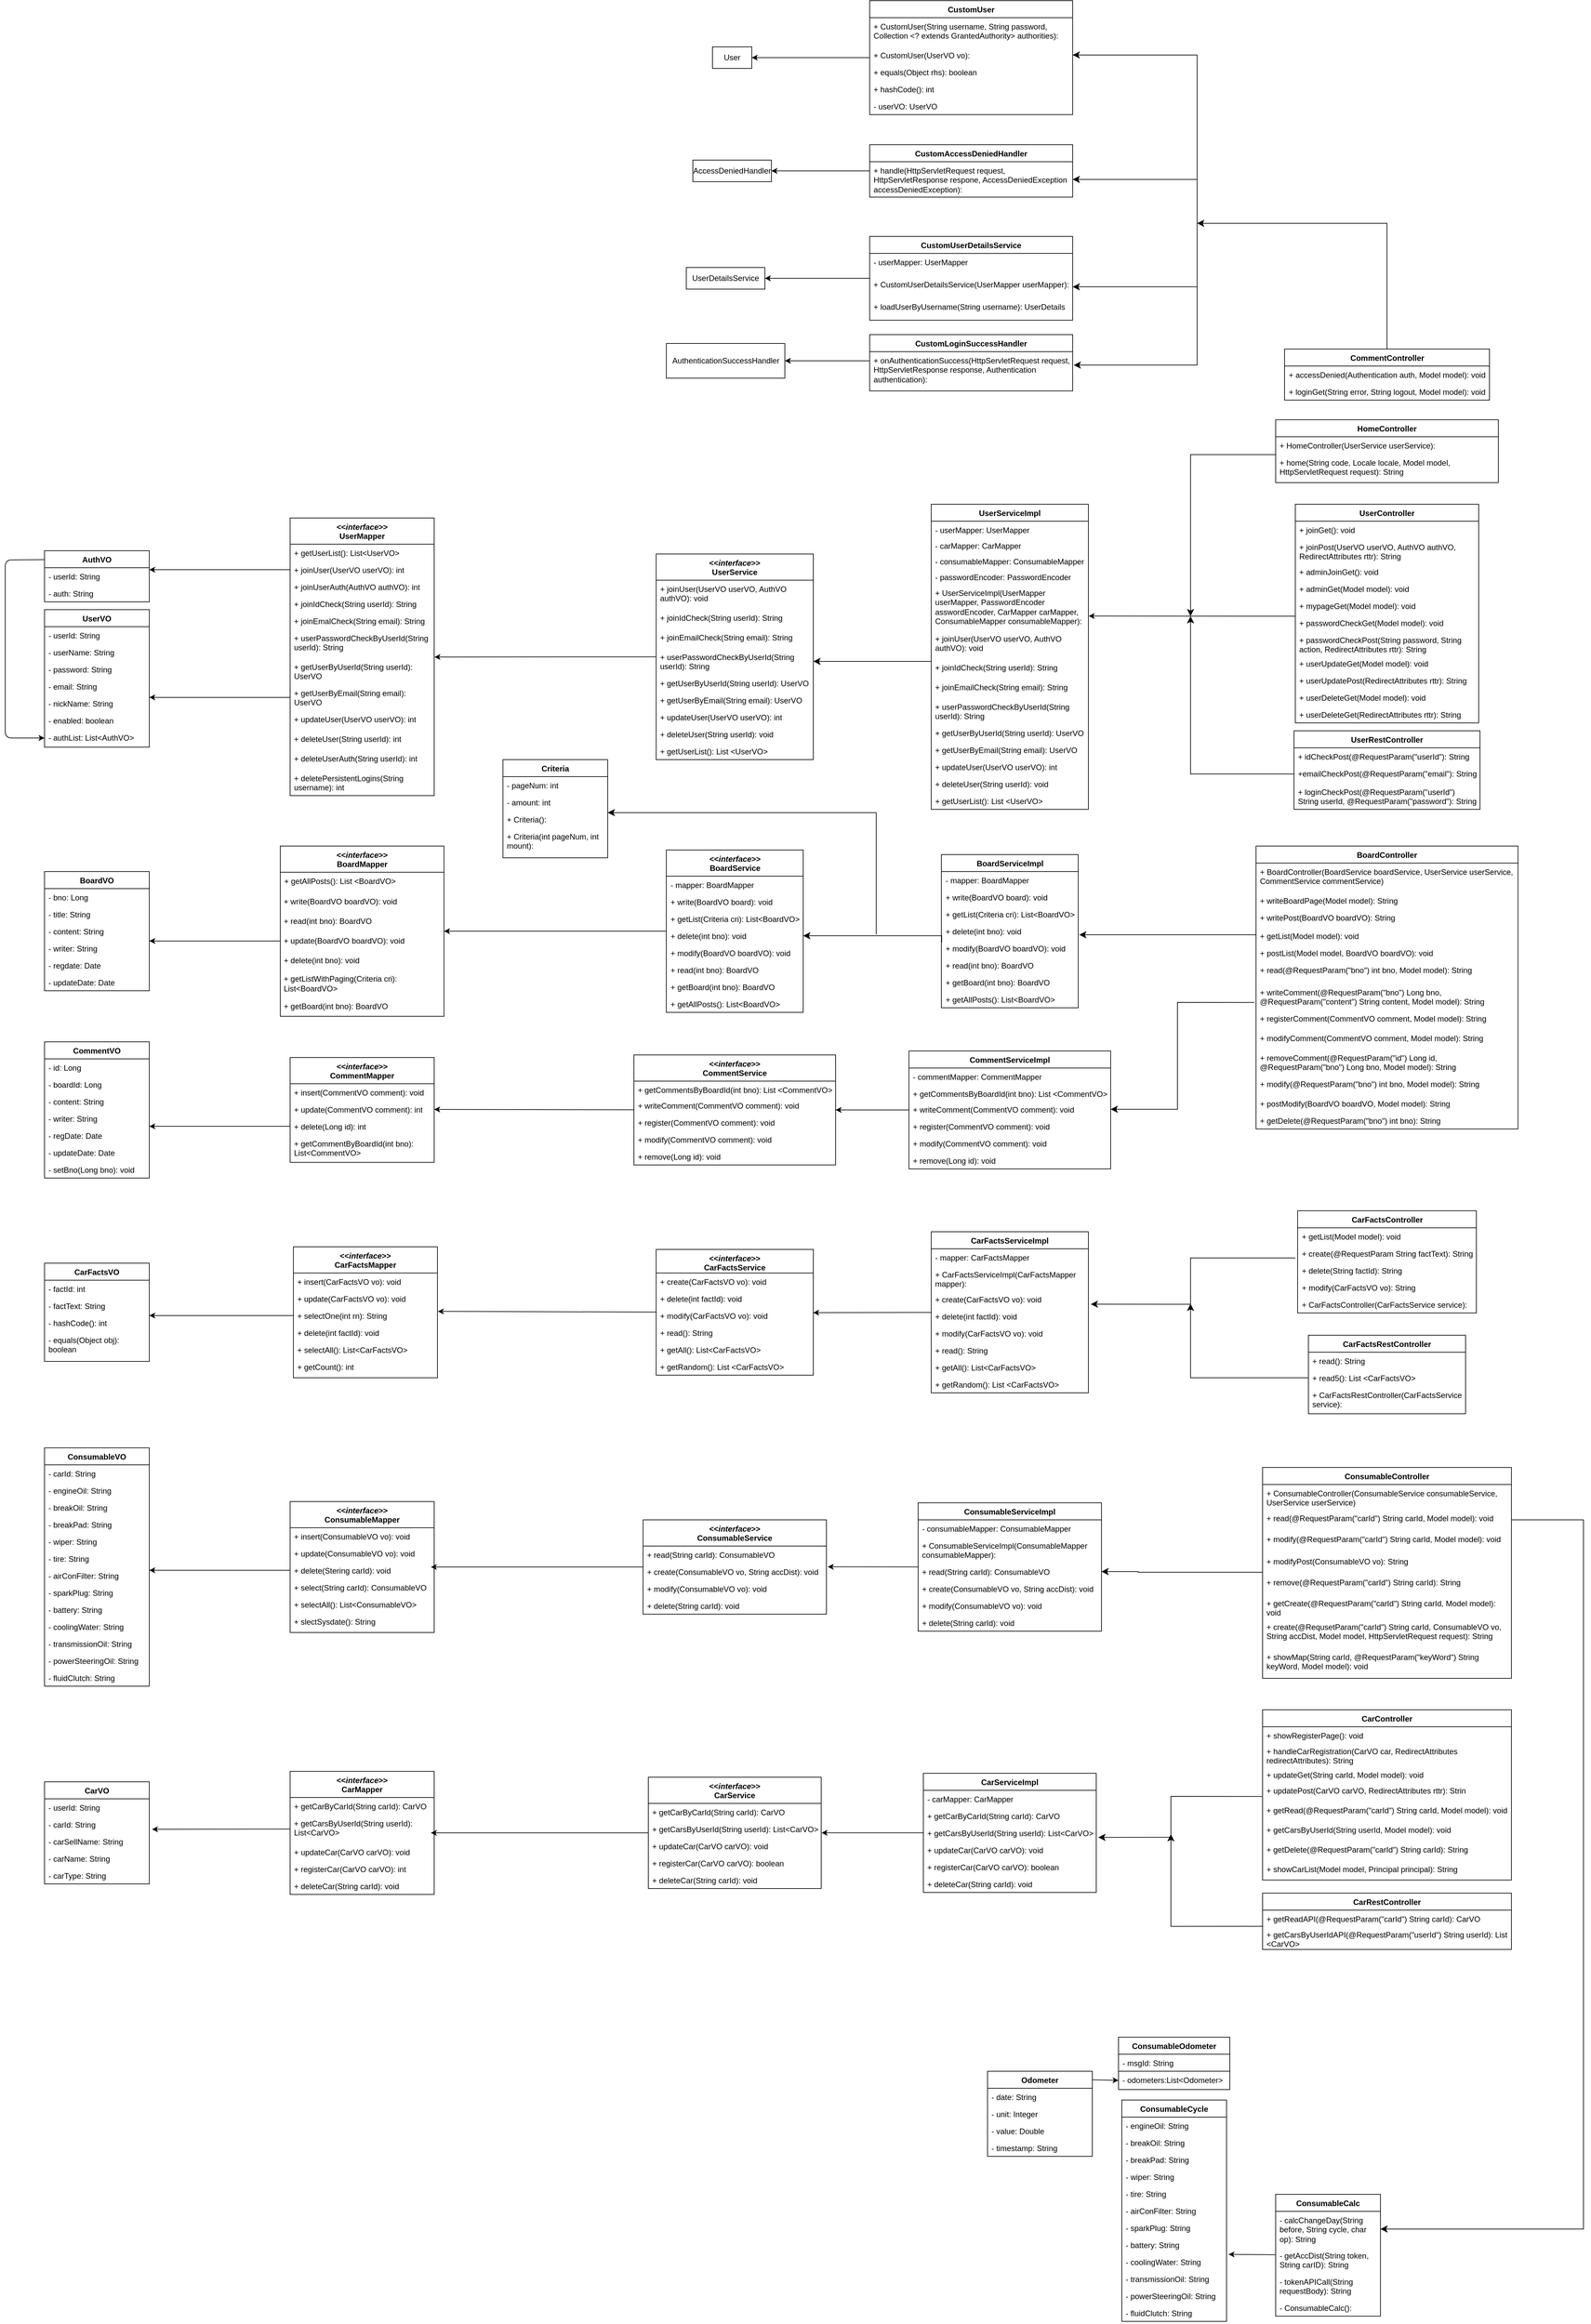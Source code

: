 <mxfile>
    <diagram id="rm79p4SfavvxtILXGLBQ" name="Page-1">
        <mxGraphModel dx="1071" dy="1221" grid="1" gridSize="10" guides="1" tooltips="1" connect="1" arrows="1" fold="1" page="1" pageScale="1" pageWidth="850" pageHeight="1100" math="0" shadow="0">
            <root>
                <mxCell id="0"/>
                <mxCell id="1" parent="0"/>
                <mxCell id="40" value="" style="edgeStyle=none;html=1;entryX=0;entryY=0.5;entryDx=0;entryDy=0;exitX=-0.004;exitY=0.175;exitDx=0;exitDy=0;exitPerimeter=0;" parent="1" source="2" target="38" edge="1">
                    <mxGeometry relative="1" as="geometry">
                        <mxPoint x="-110" y="-11" as="targetPoint"/>
                        <Array as="points">
                            <mxPoint x="-50" y="-36"/>
                            <mxPoint x="-50" y="236"/>
                        </Array>
                    </mxGeometry>
                </mxCell>
                <mxCell id="2" value="AuthVO" style="swimlane;fontStyle=1;align=center;verticalAlign=top;childLayout=stackLayout;horizontal=1;startSize=26;horizontalStack=0;resizeParent=1;resizeParentMax=0;resizeLast=0;collapsible=1;marginBottom=0;whiteSpace=wrap;html=1;" parent="1" vertex="1">
                    <mxGeometry x="10" y="-50" width="160" height="78" as="geometry"/>
                </mxCell>
                <mxCell id="3" value="- userId: String" style="text;strokeColor=none;fillColor=none;align=left;verticalAlign=top;spacingLeft=4;spacingRight=4;overflow=hidden;rotatable=0;points=[[0,0.5],[1,0.5]];portConstraint=eastwest;whiteSpace=wrap;html=1;" parent="2" vertex="1">
                    <mxGeometry y="26" width="160" height="26" as="geometry"/>
                </mxCell>
                <mxCell id="4" value="- auth: String" style="text;strokeColor=none;fillColor=none;align=left;verticalAlign=top;spacingLeft=4;spacingRight=4;overflow=hidden;rotatable=0;points=[[0,0.5],[1,0.5]];portConstraint=eastwest;whiteSpace=wrap;html=1;" parent="2" vertex="1">
                    <mxGeometry y="52" width="160" height="26" as="geometry"/>
                </mxCell>
                <mxCell id="5" value="CommentVO" style="swimlane;fontStyle=1;align=center;verticalAlign=top;childLayout=stackLayout;horizontal=1;startSize=26;horizontalStack=0;resizeParent=1;resizeParentMax=0;resizeLast=0;collapsible=1;marginBottom=0;whiteSpace=wrap;html=1;" parent="1" vertex="1">
                    <mxGeometry x="10" y="700" width="160" height="208" as="geometry"/>
                </mxCell>
                <mxCell id="6" value="- id: Long" style="text;strokeColor=none;fillColor=none;align=left;verticalAlign=top;spacingLeft=4;spacingRight=4;overflow=hidden;rotatable=0;points=[[0,0.5],[1,0.5]];portConstraint=eastwest;whiteSpace=wrap;html=1;" parent="5" vertex="1">
                    <mxGeometry y="26" width="160" height="26" as="geometry"/>
                </mxCell>
                <mxCell id="7" value="- boardId: Long" style="text;strokeColor=none;fillColor=none;align=left;verticalAlign=top;spacingLeft=4;spacingRight=4;overflow=hidden;rotatable=0;points=[[0,0.5],[1,0.5]];portConstraint=eastwest;whiteSpace=wrap;html=1;" parent="5" vertex="1">
                    <mxGeometry y="52" width="160" height="26" as="geometry"/>
                </mxCell>
                <mxCell id="8" value="- content: String" style="text;strokeColor=none;fillColor=none;align=left;verticalAlign=top;spacingLeft=4;spacingRight=4;overflow=hidden;rotatable=0;points=[[0,0.5],[1,0.5]];portConstraint=eastwest;whiteSpace=wrap;html=1;" parent="5" vertex="1">
                    <mxGeometry y="78" width="160" height="26" as="geometry"/>
                </mxCell>
                <mxCell id="9" value="- writer: String" style="text;strokeColor=none;fillColor=none;align=left;verticalAlign=top;spacingLeft=4;spacingRight=4;overflow=hidden;rotatable=0;points=[[0,0.5],[1,0.5]];portConstraint=eastwest;whiteSpace=wrap;html=1;" parent="5" vertex="1">
                    <mxGeometry y="104" width="160" height="26" as="geometry"/>
                </mxCell>
                <mxCell id="10" value="- regDate: Date" style="text;strokeColor=none;fillColor=none;align=left;verticalAlign=top;spacingLeft=4;spacingRight=4;overflow=hidden;rotatable=0;points=[[0,0.5],[1,0.5]];portConstraint=eastwest;whiteSpace=wrap;html=1;" parent="5" vertex="1">
                    <mxGeometry y="130" width="160" height="26" as="geometry"/>
                </mxCell>
                <mxCell id="11" value="- updateDate: Date" style="text;strokeColor=none;fillColor=none;align=left;verticalAlign=top;spacingLeft=4;spacingRight=4;overflow=hidden;rotatable=0;points=[[0,0.5],[1,0.5]];portConstraint=eastwest;whiteSpace=wrap;html=1;" parent="5" vertex="1">
                    <mxGeometry y="156" width="160" height="26" as="geometry"/>
                </mxCell>
                <mxCell id="12" value="- setBno(Long bno): void" style="text;strokeColor=none;fillColor=none;align=left;verticalAlign=top;spacingLeft=4;spacingRight=4;overflow=hidden;rotatable=0;points=[[0,0.5],[1,0.5]];portConstraint=eastwest;whiteSpace=wrap;html=1;" parent="5" vertex="1">
                    <mxGeometry y="182" width="160" height="26" as="geometry"/>
                </mxCell>
                <mxCell id="13" value="BoardVO" style="swimlane;fontStyle=1;align=center;verticalAlign=top;childLayout=stackLayout;horizontal=1;startSize=26;horizontalStack=0;resizeParent=1;resizeParentMax=0;resizeLast=0;collapsible=1;marginBottom=0;whiteSpace=wrap;html=1;" parent="1" vertex="1">
                    <mxGeometry x="10" y="440" width="160" height="182" as="geometry"/>
                </mxCell>
                <mxCell id="14" value="- bno: Long" style="text;strokeColor=none;fillColor=none;align=left;verticalAlign=top;spacingLeft=4;spacingRight=4;overflow=hidden;rotatable=0;points=[[0,0.5],[1,0.5]];portConstraint=eastwest;whiteSpace=wrap;html=1;" parent="13" vertex="1">
                    <mxGeometry y="26" width="160" height="26" as="geometry"/>
                </mxCell>
                <mxCell id="15" value="- title: String" style="text;strokeColor=none;fillColor=none;align=left;verticalAlign=top;spacingLeft=4;spacingRight=4;overflow=hidden;rotatable=0;points=[[0,0.5],[1,0.5]];portConstraint=eastwest;whiteSpace=wrap;html=1;" parent="13" vertex="1">
                    <mxGeometry y="52" width="160" height="26" as="geometry"/>
                </mxCell>
                <mxCell id="16" value="- content: String" style="text;strokeColor=none;fillColor=none;align=left;verticalAlign=top;spacingLeft=4;spacingRight=4;overflow=hidden;rotatable=0;points=[[0,0.5],[1,0.5]];portConstraint=eastwest;whiteSpace=wrap;html=1;" parent="13" vertex="1">
                    <mxGeometry y="78" width="160" height="26" as="geometry"/>
                </mxCell>
                <mxCell id="17" value="- writer: String" style="text;strokeColor=none;fillColor=none;align=left;verticalAlign=top;spacingLeft=4;spacingRight=4;overflow=hidden;rotatable=0;points=[[0,0.5],[1,0.5]];portConstraint=eastwest;whiteSpace=wrap;html=1;" parent="13" vertex="1">
                    <mxGeometry y="104" width="160" height="26" as="geometry"/>
                </mxCell>
                <mxCell id="18" value="- regdate: Date" style="text;strokeColor=none;fillColor=none;align=left;verticalAlign=top;spacingLeft=4;spacingRight=4;overflow=hidden;rotatable=0;points=[[0,0.5],[1,0.5]];portConstraint=eastwest;whiteSpace=wrap;html=1;" parent="13" vertex="1">
                    <mxGeometry y="130" width="160" height="26" as="geometry"/>
                </mxCell>
                <mxCell id="19" value="- updateDate: Date" style="text;strokeColor=none;fillColor=none;align=left;verticalAlign=top;spacingLeft=4;spacingRight=4;overflow=hidden;rotatable=0;points=[[0,0.5],[1,0.5]];portConstraint=eastwest;whiteSpace=wrap;html=1;" parent="13" vertex="1">
                    <mxGeometry y="156" width="160" height="26" as="geometry"/>
                </mxCell>
                <mxCell id="20" value="CarFactsVO" style="swimlane;fontStyle=1;align=center;verticalAlign=top;childLayout=stackLayout;horizontal=1;startSize=26;horizontalStack=0;resizeParent=1;resizeParentMax=0;resizeLast=0;collapsible=1;marginBottom=0;whiteSpace=wrap;html=1;" parent="1" vertex="1">
                    <mxGeometry x="10" y="1038" width="160" height="150" as="geometry"/>
                </mxCell>
                <mxCell id="21" value="- factId: int" style="text;strokeColor=none;fillColor=none;align=left;verticalAlign=top;spacingLeft=4;spacingRight=4;overflow=hidden;rotatable=0;points=[[0,0.5],[1,0.5]];portConstraint=eastwest;whiteSpace=wrap;html=1;" parent="20" vertex="1">
                    <mxGeometry y="26" width="160" height="26" as="geometry"/>
                </mxCell>
                <mxCell id="22" value="- factText: String" style="text;strokeColor=none;fillColor=none;align=left;verticalAlign=top;spacingLeft=4;spacingRight=4;overflow=hidden;rotatable=0;points=[[0,0.5],[1,0.5]];portConstraint=eastwest;whiteSpace=wrap;html=1;" parent="20" vertex="1">
                    <mxGeometry y="52" width="160" height="26" as="geometry"/>
                </mxCell>
                <mxCell id="23" value="- hashCode(): int" style="text;strokeColor=none;fillColor=none;align=left;verticalAlign=top;spacingLeft=4;spacingRight=4;overflow=hidden;rotatable=0;points=[[0,0.5],[1,0.5]];portConstraint=eastwest;whiteSpace=wrap;html=1;" parent="20" vertex="1">
                    <mxGeometry y="78" width="160" height="26" as="geometry"/>
                </mxCell>
                <mxCell id="24" value="- equals(Object obj): boolean" style="text;strokeColor=none;fillColor=none;align=left;verticalAlign=top;spacingLeft=4;spacingRight=4;overflow=hidden;rotatable=0;points=[[0,0.5],[1,0.5]];portConstraint=eastwest;whiteSpace=wrap;html=1;" parent="20" vertex="1">
                    <mxGeometry y="104" width="160" height="46" as="geometry"/>
                </mxCell>
                <mxCell id="471" style="edgeStyle=none;html=1;entryX=1.019;entryY=0.064;entryDx=0;entryDy=0;entryPerimeter=0;fontFamily=Helvetica;fontSize=12;fontColor=default;" parent="1" source="25" target="83" edge="1">
                    <mxGeometry relative="1" as="geometry"/>
                </mxCell>
                <mxCell id="25" value="ConsumableCalc" style="swimlane;fontStyle=1;align=center;verticalAlign=top;childLayout=stackLayout;horizontal=1;startSize=26;horizontalStack=0;resizeParent=1;resizeParentMax=0;resizeLast=0;collapsible=1;marginBottom=0;whiteSpace=wrap;html=1;" parent="1" vertex="1">
                    <mxGeometry x="1890" y="2460" width="160" height="186" as="geometry"/>
                </mxCell>
                <mxCell id="26" value="- calcChangeDay(String before, String cycle, char op): String" style="text;strokeColor=none;fillColor=none;align=left;verticalAlign=top;spacingLeft=4;spacingRight=4;overflow=hidden;rotatable=0;points=[[0,0.5],[1,0.5]];portConstraint=eastwest;whiteSpace=wrap;html=1;" parent="25" vertex="1">
                    <mxGeometry y="26" width="160" height="54" as="geometry"/>
                </mxCell>
                <mxCell id="27" value="- getAccDist(String token, String carID): String" style="text;strokeColor=none;fillColor=none;align=left;verticalAlign=top;spacingLeft=4;spacingRight=4;overflow=hidden;rotatable=0;points=[[0,0.5],[1,0.5]];portConstraint=eastwest;whiteSpace=wrap;html=1;" parent="25" vertex="1">
                    <mxGeometry y="80" width="160" height="40" as="geometry"/>
                </mxCell>
                <mxCell id="28" value="- tokenAPICall(String requestBody): String" style="text;strokeColor=none;fillColor=none;align=left;verticalAlign=top;spacingLeft=4;spacingRight=4;overflow=hidden;rotatable=0;points=[[0,0.5],[1,0.5]];portConstraint=eastwest;whiteSpace=wrap;html=1;" parent="25" vertex="1">
                    <mxGeometry y="120" width="160" height="40" as="geometry"/>
                </mxCell>
                <mxCell id="29" value="- ConsumableCalc(): " style="text;strokeColor=none;fillColor=none;align=left;verticalAlign=top;spacingLeft=4;spacingRight=4;overflow=hidden;rotatable=0;points=[[0,0.5],[1,0.5]];portConstraint=eastwest;whiteSpace=wrap;html=1;" parent="25" vertex="1">
                    <mxGeometry y="160" width="160" height="26" as="geometry"/>
                </mxCell>
                <mxCell id="31" value="UserVO" style="swimlane;fontStyle=1;align=center;verticalAlign=top;childLayout=stackLayout;horizontal=1;startSize=26;horizontalStack=0;resizeParent=1;resizeParentMax=0;resizeLast=0;collapsible=1;marginBottom=0;whiteSpace=wrap;html=1;" parent="1" vertex="1">
                    <mxGeometry x="10" y="40" width="160" height="210" as="geometry"/>
                </mxCell>
                <mxCell id="32" value="- userId: String" style="text;strokeColor=none;fillColor=none;align=left;verticalAlign=top;spacingLeft=4;spacingRight=4;overflow=hidden;rotatable=0;points=[[0,0.5],[1,0.5]];portConstraint=eastwest;whiteSpace=wrap;html=1;" parent="31" vertex="1">
                    <mxGeometry y="26" width="160" height="26" as="geometry"/>
                </mxCell>
                <mxCell id="33" value="- userName: String" style="text;strokeColor=none;fillColor=none;align=left;verticalAlign=top;spacingLeft=4;spacingRight=4;overflow=hidden;rotatable=0;points=[[0,0.5],[1,0.5]];portConstraint=eastwest;whiteSpace=wrap;html=1;" parent="31" vertex="1">
                    <mxGeometry y="52" width="160" height="26" as="geometry"/>
                </mxCell>
                <mxCell id="34" value="- password: String" style="text;strokeColor=none;fillColor=none;align=left;verticalAlign=top;spacingLeft=4;spacingRight=4;overflow=hidden;rotatable=0;points=[[0,0.5],[1,0.5]];portConstraint=eastwest;whiteSpace=wrap;html=1;" parent="31" vertex="1">
                    <mxGeometry y="78" width="160" height="26" as="geometry"/>
                </mxCell>
                <mxCell id="35" value="- email: String" style="text;strokeColor=none;fillColor=none;align=left;verticalAlign=top;spacingLeft=4;spacingRight=4;overflow=hidden;rotatable=0;points=[[0,0.5],[1,0.5]];portConstraint=eastwest;whiteSpace=wrap;html=1;" parent="31" vertex="1">
                    <mxGeometry y="104" width="160" height="26" as="geometry"/>
                </mxCell>
                <mxCell id="36" value="- nickName: String" style="text;strokeColor=none;fillColor=none;align=left;verticalAlign=top;spacingLeft=4;spacingRight=4;overflow=hidden;rotatable=0;points=[[0,0.5],[1,0.5]];portConstraint=eastwest;whiteSpace=wrap;html=1;" parent="31" vertex="1">
                    <mxGeometry y="130" width="160" height="26" as="geometry"/>
                </mxCell>
                <mxCell id="37" value="- enabled: boolean" style="text;strokeColor=none;fillColor=none;align=left;verticalAlign=top;spacingLeft=4;spacingRight=4;overflow=hidden;rotatable=0;points=[[0,0.5],[1,0.5]];portConstraint=eastwest;whiteSpace=wrap;html=1;" parent="31" vertex="1">
                    <mxGeometry y="156" width="160" height="26" as="geometry"/>
                </mxCell>
                <mxCell id="38" value="- authList: List&amp;lt;AuthVO&amp;gt;&amp;nbsp;" style="text;strokeColor=none;fillColor=none;align=left;verticalAlign=top;spacingLeft=4;spacingRight=4;overflow=hidden;rotatable=0;points=[[0,0.5],[1,0.5]];portConstraint=eastwest;whiteSpace=wrap;html=1;" parent="31" vertex="1">
                    <mxGeometry y="182" width="160" height="28" as="geometry"/>
                </mxCell>
                <mxCell id="46" value="Criteria" style="swimlane;fontStyle=1;align=center;verticalAlign=top;childLayout=stackLayout;horizontal=1;startSize=26;horizontalStack=0;resizeParent=1;resizeParentMax=0;resizeLast=0;collapsible=1;marginBottom=0;whiteSpace=wrap;html=1;" parent="1" vertex="1">
                    <mxGeometry x="710" y="269" width="160" height="150" as="geometry"/>
                </mxCell>
                <mxCell id="47" value="- pageNum: int" style="text;strokeColor=none;fillColor=none;align=left;verticalAlign=top;spacingLeft=4;spacingRight=4;overflow=hidden;rotatable=0;points=[[0,0.5],[1,0.5]];portConstraint=eastwest;whiteSpace=wrap;html=1;" parent="46" vertex="1">
                    <mxGeometry y="26" width="160" height="26" as="geometry"/>
                </mxCell>
                <mxCell id="48" value="- amount: int" style="text;strokeColor=none;fillColor=none;align=left;verticalAlign=top;spacingLeft=4;spacingRight=4;overflow=hidden;rotatable=0;points=[[0,0.5],[1,0.5]];portConstraint=eastwest;whiteSpace=wrap;html=1;" parent="46" vertex="1">
                    <mxGeometry y="52" width="160" height="26" as="geometry"/>
                </mxCell>
                <mxCell id="49" value="+ Criteria(): " style="text;strokeColor=none;fillColor=none;align=left;verticalAlign=top;spacingLeft=4;spacingRight=4;overflow=hidden;rotatable=0;points=[[0,0.5],[1,0.5]];portConstraint=eastwest;whiteSpace=wrap;html=1;" parent="46" vertex="1">
                    <mxGeometry y="78" width="160" height="26" as="geometry"/>
                </mxCell>
                <mxCell id="50" value="+ Criteria(int pageNum, int mount): " style="text;strokeColor=none;fillColor=none;align=left;verticalAlign=top;spacingLeft=4;spacingRight=4;overflow=hidden;rotatable=0;points=[[0,0.5],[1,0.5]];portConstraint=eastwest;whiteSpace=wrap;html=1;" parent="46" vertex="1">
                    <mxGeometry y="104" width="160" height="46" as="geometry"/>
                </mxCell>
                <mxCell id="51" value="ConsumableVO" style="swimlane;fontStyle=1;align=center;verticalAlign=top;childLayout=stackLayout;horizontal=1;startSize=26;horizontalStack=0;resizeParent=1;resizeParentMax=0;resizeLast=0;collapsible=1;marginBottom=0;whiteSpace=wrap;html=1;" parent="1" vertex="1">
                    <mxGeometry x="10" y="1320" width="160" height="364" as="geometry"/>
                </mxCell>
                <mxCell id="52" value="- carId: String" style="text;strokeColor=none;fillColor=none;align=left;verticalAlign=top;spacingLeft=4;spacingRight=4;overflow=hidden;rotatable=0;points=[[0,0.5],[1,0.5]];portConstraint=eastwest;whiteSpace=wrap;html=1;" parent="51" vertex="1">
                    <mxGeometry y="26" width="160" height="26" as="geometry"/>
                </mxCell>
                <mxCell id="53" value="- engineOil: String" style="text;strokeColor=none;fillColor=none;align=left;verticalAlign=top;spacingLeft=4;spacingRight=4;overflow=hidden;rotatable=0;points=[[0,0.5],[1,0.5]];portConstraint=eastwest;whiteSpace=wrap;html=1;" parent="51" vertex="1">
                    <mxGeometry y="52" width="160" height="26" as="geometry"/>
                </mxCell>
                <mxCell id="54" value="- breakOil: String" style="text;strokeColor=none;fillColor=none;align=left;verticalAlign=top;spacingLeft=4;spacingRight=4;overflow=hidden;rotatable=0;points=[[0,0.5],[1,0.5]];portConstraint=eastwest;whiteSpace=wrap;html=1;" parent="51" vertex="1">
                    <mxGeometry y="78" width="160" height="26" as="geometry"/>
                </mxCell>
                <mxCell id="55" value="- breakPad: String" style="text;strokeColor=none;fillColor=none;align=left;verticalAlign=top;spacingLeft=4;spacingRight=4;overflow=hidden;rotatable=0;points=[[0,0.5],[1,0.5]];portConstraint=eastwest;whiteSpace=wrap;html=1;" parent="51" vertex="1">
                    <mxGeometry y="104" width="160" height="26" as="geometry"/>
                </mxCell>
                <mxCell id="56" value="- wiper: String" style="text;strokeColor=none;fillColor=none;align=left;verticalAlign=top;spacingLeft=4;spacingRight=4;overflow=hidden;rotatable=0;points=[[0,0.5],[1,0.5]];portConstraint=eastwest;whiteSpace=wrap;html=1;" parent="51" vertex="1">
                    <mxGeometry y="130" width="160" height="26" as="geometry"/>
                </mxCell>
                <mxCell id="57" value="- tire: String" style="text;strokeColor=none;fillColor=none;align=left;verticalAlign=top;spacingLeft=4;spacingRight=4;overflow=hidden;rotatable=0;points=[[0,0.5],[1,0.5]];portConstraint=eastwest;whiteSpace=wrap;html=1;" parent="51" vertex="1">
                    <mxGeometry y="156" width="160" height="26" as="geometry"/>
                </mxCell>
                <mxCell id="58" value="- airConFilter: String" style="text;strokeColor=none;fillColor=none;align=left;verticalAlign=top;spacingLeft=4;spacingRight=4;overflow=hidden;rotatable=0;points=[[0,0.5],[1,0.5]];portConstraint=eastwest;whiteSpace=wrap;html=1;" parent="51" vertex="1">
                    <mxGeometry y="182" width="160" height="26" as="geometry"/>
                </mxCell>
                <mxCell id="59" value="- sparkPlug: String" style="text;strokeColor=none;fillColor=none;align=left;verticalAlign=top;spacingLeft=4;spacingRight=4;overflow=hidden;rotatable=0;points=[[0,0.5],[1,0.5]];portConstraint=eastwest;whiteSpace=wrap;html=1;" parent="51" vertex="1">
                    <mxGeometry y="208" width="160" height="26" as="geometry"/>
                </mxCell>
                <mxCell id="60" value="- battery: String" style="text;strokeColor=none;fillColor=none;align=left;verticalAlign=top;spacingLeft=4;spacingRight=4;overflow=hidden;rotatable=0;points=[[0,0.5],[1,0.5]];portConstraint=eastwest;whiteSpace=wrap;html=1;" parent="51" vertex="1">
                    <mxGeometry y="234" width="160" height="26" as="geometry"/>
                </mxCell>
                <mxCell id="61" value="- coolingWater: String" style="text;strokeColor=none;fillColor=none;align=left;verticalAlign=top;spacingLeft=4;spacingRight=4;overflow=hidden;rotatable=0;points=[[0,0.5],[1,0.5]];portConstraint=eastwest;whiteSpace=wrap;html=1;" parent="51" vertex="1">
                    <mxGeometry y="260" width="160" height="26" as="geometry"/>
                </mxCell>
                <mxCell id="62" value="- transmissionOil: String" style="text;strokeColor=none;fillColor=none;align=left;verticalAlign=top;spacingLeft=4;spacingRight=4;overflow=hidden;rotatable=0;points=[[0,0.5],[1,0.5]];portConstraint=eastwest;whiteSpace=wrap;html=1;" parent="51" vertex="1">
                    <mxGeometry y="286" width="160" height="26" as="geometry"/>
                </mxCell>
                <mxCell id="63" value="- powerSteeringOil: String" style="text;strokeColor=none;fillColor=none;align=left;verticalAlign=top;spacingLeft=4;spacingRight=4;overflow=hidden;rotatable=0;points=[[0,0.5],[1,0.5]];portConstraint=eastwest;whiteSpace=wrap;html=1;" parent="51" vertex="1">
                    <mxGeometry y="312" width="160" height="26" as="geometry"/>
                </mxCell>
                <mxCell id="64" value="- fluidClutch: String" style="text;strokeColor=none;fillColor=none;align=left;verticalAlign=top;spacingLeft=4;spacingRight=4;overflow=hidden;rotatable=0;points=[[0,0.5],[1,0.5]];portConstraint=eastwest;whiteSpace=wrap;html=1;" parent="51" vertex="1">
                    <mxGeometry y="338" width="160" height="26" as="geometry"/>
                </mxCell>
                <mxCell id="65" value="ConsumableOdometer" style="swimlane;fontStyle=1;align=center;verticalAlign=top;childLayout=stackLayout;horizontal=1;startSize=26;horizontalStack=0;resizeParent=1;resizeParentMax=0;resizeLast=0;collapsible=1;marginBottom=0;whiteSpace=wrap;html=1;" parent="1" vertex="1">
                    <mxGeometry x="1650" y="2220" width="170" height="80" as="geometry"/>
                </mxCell>
                <mxCell id="66" value="- msgId: String" style="text;strokeColor=none;fillColor=none;align=left;verticalAlign=top;spacingLeft=4;spacingRight=4;overflow=hidden;rotatable=0;points=[[0,0.5],[1,0.5]];portConstraint=eastwest;whiteSpace=wrap;html=1;" parent="65" vertex="1">
                    <mxGeometry y="26" width="170" height="26" as="geometry"/>
                </mxCell>
                <mxCell id="67" value="- odometers:List&amp;lt;Odometer&amp;gt;" style="text;strokeColor=default;fillColor=none;align=left;verticalAlign=top;spacingLeft=4;spacingRight=4;overflow=hidden;rotatable=0;points=[[0,0.5],[1,0.5]];portConstraint=eastwest;whiteSpace=wrap;html=1;" parent="65" vertex="1">
                    <mxGeometry y="52" width="170" height="28" as="geometry"/>
                </mxCell>
                <mxCell id="41" value="Odometer" style="swimlane;fontStyle=1;align=center;verticalAlign=top;childLayout=stackLayout;horizontal=1;startSize=26;horizontalStack=0;resizeParent=1;resizeParentMax=0;resizeLast=0;collapsible=1;marginBottom=0;whiteSpace=wrap;html=1;strokeColor=default;" parent="1" vertex="1">
                    <mxGeometry x="1450" y="2272" width="160" height="130" as="geometry"/>
                </mxCell>
                <mxCell id="42" value="- date: String" style="text;strokeColor=none;fillColor=none;align=left;verticalAlign=top;spacingLeft=4;spacingRight=4;overflow=hidden;rotatable=0;points=[[0,0.5],[1,0.5]];portConstraint=eastwest;whiteSpace=wrap;html=1;" parent="41" vertex="1">
                    <mxGeometry y="26" width="160" height="26" as="geometry"/>
                </mxCell>
                <mxCell id="43" value="- unit: Integer" style="text;strokeColor=none;fillColor=none;align=left;verticalAlign=top;spacingLeft=4;spacingRight=4;overflow=hidden;rotatable=0;points=[[0,0.5],[1,0.5]];portConstraint=eastwest;whiteSpace=wrap;html=1;" parent="41" vertex="1">
                    <mxGeometry y="52" width="160" height="26" as="geometry"/>
                </mxCell>
                <mxCell id="44" value="- value: Double" style="text;strokeColor=none;fillColor=none;align=left;verticalAlign=top;spacingLeft=4;spacingRight=4;overflow=hidden;rotatable=0;points=[[0,0.5],[1,0.5]];portConstraint=eastwest;whiteSpace=wrap;html=1;" parent="41" vertex="1">
                    <mxGeometry y="78" width="160" height="26" as="geometry"/>
                </mxCell>
                <mxCell id="45" value="- timestamp: String" style="text;strokeColor=none;fillColor=none;align=left;verticalAlign=top;spacingLeft=4;spacingRight=4;overflow=hidden;rotatable=0;points=[[0,0.5],[1,0.5]];portConstraint=eastwest;whiteSpace=wrap;html=1;" parent="41" vertex="1">
                    <mxGeometry y="104" width="160" height="26" as="geometry"/>
                </mxCell>
                <mxCell id="73" value="" style="endArrow=classic;html=1;exitX=0.998;exitY=0.1;exitDx=0;exitDy=0;exitPerimeter=0;entryX=0;entryY=0.5;entryDx=0;entryDy=0;" parent="1" source="41" target="67" edge="1">
                    <mxGeometry width="50" height="50" relative="1" as="geometry">
                        <mxPoint x="1615" y="2280" as="sourcePoint"/>
                        <mxPoint x="1735" y="2270" as="targetPoint"/>
                    </mxGeometry>
                </mxCell>
                <mxCell id="74" value="ConsumableCycle" style="swimlane;fontStyle=1;align=center;verticalAlign=top;childLayout=stackLayout;horizontal=1;startSize=26;horizontalStack=0;resizeParent=1;resizeParentMax=0;resizeLast=0;collapsible=1;marginBottom=0;whiteSpace=wrap;html=1;" parent="1" vertex="1">
                    <mxGeometry x="1655" y="2316" width="160" height="338" as="geometry"/>
                </mxCell>
                <mxCell id="75" value="- engineOil: String" style="text;strokeColor=none;fillColor=none;align=left;verticalAlign=top;spacingLeft=4;spacingRight=4;overflow=hidden;rotatable=0;points=[[0,0.5],[1,0.5]];portConstraint=eastwest;whiteSpace=wrap;html=1;" parent="74" vertex="1">
                    <mxGeometry y="26" width="160" height="26" as="geometry"/>
                </mxCell>
                <mxCell id="76" value="- breakOil: String" style="text;strokeColor=none;fillColor=none;align=left;verticalAlign=top;spacingLeft=4;spacingRight=4;overflow=hidden;rotatable=0;points=[[0,0.5],[1,0.5]];portConstraint=eastwest;whiteSpace=wrap;html=1;" parent="74" vertex="1">
                    <mxGeometry y="52" width="160" height="26" as="geometry"/>
                </mxCell>
                <mxCell id="77" value="- breakPad: String" style="text;strokeColor=none;fillColor=none;align=left;verticalAlign=top;spacingLeft=4;spacingRight=4;overflow=hidden;rotatable=0;points=[[0,0.5],[1,0.5]];portConstraint=eastwest;whiteSpace=wrap;html=1;" parent="74" vertex="1">
                    <mxGeometry y="78" width="160" height="26" as="geometry"/>
                </mxCell>
                <mxCell id="78" value="- wiper: String" style="text;strokeColor=none;fillColor=none;align=left;verticalAlign=top;spacingLeft=4;spacingRight=4;overflow=hidden;rotatable=0;points=[[0,0.5],[1,0.5]];portConstraint=eastwest;whiteSpace=wrap;html=1;" parent="74" vertex="1">
                    <mxGeometry y="104" width="160" height="26" as="geometry"/>
                </mxCell>
                <mxCell id="79" value="- tire: String" style="text;strokeColor=none;fillColor=none;align=left;verticalAlign=top;spacingLeft=4;spacingRight=4;overflow=hidden;rotatable=0;points=[[0,0.5],[1,0.5]];portConstraint=eastwest;whiteSpace=wrap;html=1;" parent="74" vertex="1">
                    <mxGeometry y="130" width="160" height="26" as="geometry"/>
                </mxCell>
                <mxCell id="80" value="- airConFilter: String" style="text;strokeColor=none;fillColor=none;align=left;verticalAlign=top;spacingLeft=4;spacingRight=4;overflow=hidden;rotatable=0;points=[[0,0.5],[1,0.5]];portConstraint=eastwest;whiteSpace=wrap;html=1;" parent="74" vertex="1">
                    <mxGeometry y="156" width="160" height="26" as="geometry"/>
                </mxCell>
                <mxCell id="81" value="- sparkPlug: String" style="text;strokeColor=none;fillColor=none;align=left;verticalAlign=top;spacingLeft=4;spacingRight=4;overflow=hidden;rotatable=0;points=[[0,0.5],[1,0.5]];portConstraint=eastwest;whiteSpace=wrap;html=1;" parent="74" vertex="1">
                    <mxGeometry y="182" width="160" height="26" as="geometry"/>
                </mxCell>
                <mxCell id="82" value="- battery: String" style="text;strokeColor=none;fillColor=none;align=left;verticalAlign=top;spacingLeft=4;spacingRight=4;overflow=hidden;rotatable=0;points=[[0,0.5],[1,0.5]];portConstraint=eastwest;whiteSpace=wrap;html=1;" parent="74" vertex="1">
                    <mxGeometry y="208" width="160" height="26" as="geometry"/>
                </mxCell>
                <mxCell id="83" value="- coolingWater: String" style="text;strokeColor=none;fillColor=none;align=left;verticalAlign=top;spacingLeft=4;spacingRight=4;overflow=hidden;rotatable=0;points=[[0,0.5],[1,0.5]];portConstraint=eastwest;whiteSpace=wrap;html=1;" parent="74" vertex="1">
                    <mxGeometry y="234" width="160" height="26" as="geometry"/>
                </mxCell>
                <mxCell id="84" value="- transmissionOil: String" style="text;strokeColor=none;fillColor=none;align=left;verticalAlign=top;spacingLeft=4;spacingRight=4;overflow=hidden;rotatable=0;points=[[0,0.5],[1,0.5]];portConstraint=eastwest;whiteSpace=wrap;html=1;" parent="74" vertex="1">
                    <mxGeometry y="260" width="160" height="26" as="geometry"/>
                </mxCell>
                <mxCell id="85" value="- powerSteeringOil: String" style="text;strokeColor=none;fillColor=none;align=left;verticalAlign=top;spacingLeft=4;spacingRight=4;overflow=hidden;rotatable=0;points=[[0,0.5],[1,0.5]];portConstraint=eastwest;whiteSpace=wrap;html=1;" parent="74" vertex="1">
                    <mxGeometry y="286" width="160" height="26" as="geometry"/>
                </mxCell>
                <mxCell id="86" value="- fluidClutch: String" style="text;strokeColor=none;fillColor=none;align=left;verticalAlign=top;spacingLeft=4;spacingRight=4;overflow=hidden;rotatable=0;points=[[0,0.5],[1,0.5]];portConstraint=eastwest;whiteSpace=wrap;html=1;" parent="74" vertex="1">
                    <mxGeometry y="312" width="160" height="26" as="geometry"/>
                </mxCell>
                <mxCell id="87" value="CarVO" style="swimlane;fontStyle=1;align=center;verticalAlign=top;childLayout=stackLayout;horizontal=1;startSize=26;horizontalStack=0;resizeParent=1;resizeParentMax=0;resizeLast=0;collapsible=1;marginBottom=0;whiteSpace=wrap;html=1;" parent="1" vertex="1">
                    <mxGeometry x="10" y="1830" width="160" height="156" as="geometry"/>
                </mxCell>
                <mxCell id="88" value="- userId: String" style="text;strokeColor=none;fillColor=none;align=left;verticalAlign=top;spacingLeft=4;spacingRight=4;overflow=hidden;rotatable=0;points=[[0,0.5],[1,0.5]];portConstraint=eastwest;whiteSpace=wrap;html=1;" parent="87" vertex="1">
                    <mxGeometry y="26" width="160" height="26" as="geometry"/>
                </mxCell>
                <mxCell id="89" value="- carId: String" style="text;strokeColor=none;fillColor=none;align=left;verticalAlign=top;spacingLeft=4;spacingRight=4;overflow=hidden;rotatable=0;points=[[0,0.5],[1,0.5]];portConstraint=eastwest;whiteSpace=wrap;html=1;" parent="87" vertex="1">
                    <mxGeometry y="52" width="160" height="26" as="geometry"/>
                </mxCell>
                <mxCell id="90" value="- carSellName: String" style="text;strokeColor=none;fillColor=none;align=left;verticalAlign=top;spacingLeft=4;spacingRight=4;overflow=hidden;rotatable=0;points=[[0,0.5],[1,0.5]];portConstraint=eastwest;whiteSpace=wrap;html=1;" parent="87" vertex="1">
                    <mxGeometry y="78" width="160" height="26" as="geometry"/>
                </mxCell>
                <mxCell id="91" value="- carName: String" style="text;strokeColor=none;fillColor=none;align=left;verticalAlign=top;spacingLeft=4;spacingRight=4;overflow=hidden;rotatable=0;points=[[0,0.5],[1,0.5]];portConstraint=eastwest;whiteSpace=wrap;html=1;" parent="87" vertex="1">
                    <mxGeometry y="104" width="160" height="26" as="geometry"/>
                </mxCell>
                <mxCell id="92" value="- carType: String" style="text;strokeColor=none;fillColor=none;align=left;verticalAlign=top;spacingLeft=4;spacingRight=4;overflow=hidden;rotatable=0;points=[[0,0.5],[1,0.5]];portConstraint=eastwest;whiteSpace=wrap;html=1;" parent="87" vertex="1">
                    <mxGeometry y="130" width="160" height="26" as="geometry"/>
                </mxCell>
                <mxCell id="93" value="&amp;lt;&amp;lt;&lt;i&gt;interface&lt;/i&gt;&amp;gt;&amp;gt;&lt;br&gt;BoardMapper" style="swimlane;fontStyle=1;align=center;verticalAlign=top;childLayout=stackLayout;horizontal=1;startSize=40;horizontalStack=0;resizeParent=1;resizeParentMax=0;resizeLast=0;collapsible=1;marginBottom=0;whiteSpace=wrap;html=1;" parent="1" vertex="1">
                    <mxGeometry x="370" y="401" width="250" height="260" as="geometry"/>
                </mxCell>
                <mxCell id="94" value="+ getAllPosts(): List &amp;lt;BoardVO&amp;gt;" style="text;strokeColor=none;fillColor=none;align=left;verticalAlign=top;spacingLeft=4;spacingRight=4;overflow=hidden;rotatable=0;points=[[0,0.5],[1,0.5]];portConstraint=eastwest;whiteSpace=wrap;html=1;" parent="93" vertex="1">
                    <mxGeometry y="40" width="250" height="30" as="geometry"/>
                </mxCell>
                <mxCell id="96" value="&amp;nbsp;+ write(BoardVO boardVO): void" style="text;html=1;strokeColor=none;fillColor=none;align=left;verticalAlign=middle;whiteSpace=wrap;rounded=0;" parent="93" vertex="1">
                    <mxGeometry y="70" width="250" height="30" as="geometry"/>
                </mxCell>
                <mxCell id="97" value="&amp;nbsp;+ read(int bno): BoardVO" style="text;html=1;strokeColor=none;fillColor=none;align=left;verticalAlign=middle;whiteSpace=wrap;rounded=0;" parent="93" vertex="1">
                    <mxGeometry y="100" width="250" height="30" as="geometry"/>
                </mxCell>
                <mxCell id="98" value="&amp;nbsp;+ update(BoardVO boardVO): void&lt;span style=&quot;color: rgba(0, 0, 0, 0); font-family: monospace; font-size: 0px;&quot;&gt;%3CmxGraphModel%3E%3Croot%3E%3CmxCell%20id%3D%220%22%2F%3E%3CmxCell%20id%3D%221%22%20parent%3D%220%22%2F%3E%3CmxCell%20id%3D%222%22%20value%3D%22%2B%20read(int%20bno)%3A%20BoardVO%22%20style%3D%22text%3Bhtml%3D1%3BstrokeColor%3Dnone%3BfillColor%3Dnone%3Balign%3Dleft%3BverticalAlign%3Dmiddle%3BwhiteSpace%3Dwrap%3Brounded%3D0%3B%22%20vertex%3D%221%22%20parent%3D%221%22%3E%3CmxGeometry%20x%3D%22340%22%20y%3D%22490%22%20width%3D%22200%22%20height%3D%2230%22%20as%3D%22geometry%22%2F%3E%3C%2FmxCell%3E%3C%2Froot%3E%3C%2FmxGraphModel%3E void void&lt;/span&gt;" style="text;html=1;strokeColor=none;fillColor=none;align=left;verticalAlign=middle;whiteSpace=wrap;rounded=0;" parent="93" vertex="1">
                    <mxGeometry y="130" width="250" height="30" as="geometry"/>
                </mxCell>
                <mxCell id="99" value="&amp;nbsp;+ delete(int bno): void" style="text;html=1;strokeColor=none;fillColor=none;align=left;verticalAlign=middle;whiteSpace=wrap;rounded=0;" parent="93" vertex="1">
                    <mxGeometry y="160" width="250" height="30" as="geometry"/>
                </mxCell>
                <mxCell id="100" value="&amp;nbsp;+ getListWithPaging(Criteria cri):&amp;nbsp; &amp;nbsp;List&amp;lt;BoardVO&amp;gt;" style="text;html=1;strokeColor=none;fillColor=none;align=left;verticalAlign=middle;whiteSpace=wrap;rounded=0;" parent="93" vertex="1">
                    <mxGeometry y="190" width="250" height="40" as="geometry"/>
                </mxCell>
                <mxCell id="119" value="&amp;nbsp;+ getBoard(int bno): BoardVO" style="text;html=1;strokeColor=none;fillColor=none;align=left;verticalAlign=middle;whiteSpace=wrap;rounded=0;" parent="93" vertex="1">
                    <mxGeometry y="230" width="250" height="30" as="geometry"/>
                </mxCell>
                <mxCell id="121" value="&amp;lt;&amp;lt;&lt;i&gt;interface&lt;/i&gt;&amp;gt;&amp;gt;&lt;br&gt;UserMapper" style="swimlane;fontStyle=1;align=center;verticalAlign=top;childLayout=stackLayout;horizontal=1;startSize=40;horizontalStack=0;resizeParent=1;resizeParentMax=0;resizeLast=0;collapsible=1;marginBottom=0;whiteSpace=wrap;html=1;" parent="1" vertex="1">
                    <mxGeometry x="385" y="-100" width="220" height="424" as="geometry">
                        <mxRectangle x="340" y="680" width="120" height="40" as="alternateBounds"/>
                    </mxGeometry>
                </mxCell>
                <mxCell id="122" value="+ getUserList(): List&amp;lt;UserVO&amp;gt;" style="text;strokeColor=none;fillColor=none;align=left;verticalAlign=top;spacingLeft=4;spacingRight=4;overflow=hidden;rotatable=0;points=[[0,0.5],[1,0.5]];portConstraint=eastwest;whiteSpace=wrap;html=1;" parent="121" vertex="1">
                    <mxGeometry y="40" width="220" height="26" as="geometry"/>
                </mxCell>
                <mxCell id="123" value="+ joinUser(UserVO userVO): int" style="text;strokeColor=none;fillColor=none;align=left;verticalAlign=top;spacingLeft=4;spacingRight=4;overflow=hidden;rotatable=0;points=[[0,0.5],[1,0.5]];portConstraint=eastwest;whiteSpace=wrap;html=1;" parent="121" vertex="1">
                    <mxGeometry y="66" width="220" height="26" as="geometry"/>
                </mxCell>
                <mxCell id="124" value="+ joinUserAuth(AuthVO authVO): int" style="text;strokeColor=none;fillColor=none;align=left;verticalAlign=top;spacingLeft=4;spacingRight=4;overflow=hidden;rotatable=0;points=[[0,0.5],[1,0.5]];portConstraint=eastwest;whiteSpace=wrap;html=1;" parent="121" vertex="1">
                    <mxGeometry y="92" width="220" height="26" as="geometry"/>
                </mxCell>
                <mxCell id="125" value="+ joinIdCheck(String userId): String" style="text;strokeColor=none;fillColor=none;align=left;verticalAlign=top;spacingLeft=4;spacingRight=4;overflow=hidden;rotatable=0;points=[[0,0.5],[1,0.5]];portConstraint=eastwest;whiteSpace=wrap;html=1;" parent="121" vertex="1">
                    <mxGeometry y="118" width="220" height="26" as="geometry"/>
                </mxCell>
                <mxCell id="126" value="+ joinEmalCheck(String email): String" style="text;strokeColor=none;fillColor=none;align=left;verticalAlign=top;spacingLeft=4;spacingRight=4;overflow=hidden;rotatable=0;points=[[0,0.5],[1,0.5]];portConstraint=eastwest;whiteSpace=wrap;html=1;" parent="121" vertex="1">
                    <mxGeometry y="144" width="220" height="26" as="geometry"/>
                </mxCell>
                <mxCell id="127" value="+ userPasswordCheckByUserId(String userId): String" style="text;strokeColor=none;fillColor=none;align=left;verticalAlign=top;spacingLeft=4;spacingRight=4;overflow=hidden;rotatable=0;points=[[0,0.5],[1,0.5]];portConstraint=eastwest;whiteSpace=wrap;html=1;" parent="121" vertex="1">
                    <mxGeometry y="170" width="220" height="44" as="geometry"/>
                </mxCell>
                <mxCell id="128" value="+ getUserByUserId(String userId): UserVO" style="text;strokeColor=none;fillColor=none;align=left;verticalAlign=top;spacingLeft=4;spacingRight=4;overflow=hidden;rotatable=0;points=[[0,0.5],[1,0.5]];portConstraint=eastwest;whiteSpace=wrap;html=1;" parent="121" vertex="1">
                    <mxGeometry y="214" width="220" height="40" as="geometry"/>
                </mxCell>
                <mxCell id="129" value="+ getUserByEmail(String email): UserVO" style="text;strokeColor=none;fillColor=none;align=left;verticalAlign=top;spacingLeft=4;spacingRight=4;overflow=hidden;rotatable=0;points=[[0,0.5],[1,0.5]];portConstraint=eastwest;whiteSpace=wrap;html=1;" parent="121" vertex="1">
                    <mxGeometry y="254" width="220" height="40" as="geometry"/>
                </mxCell>
                <mxCell id="130" value="+ updateUser(UserVO userVO): int" style="text;strokeColor=none;fillColor=none;align=left;verticalAlign=top;spacingLeft=4;spacingRight=4;overflow=hidden;rotatable=0;points=[[0,0.5],[1,0.5]];portConstraint=eastwest;whiteSpace=wrap;html=1;" parent="121" vertex="1">
                    <mxGeometry y="294" width="220" height="30" as="geometry"/>
                </mxCell>
                <mxCell id="131" value="+ deleteUser(String userId): int" style="text;strokeColor=none;fillColor=none;align=left;verticalAlign=top;spacingLeft=4;spacingRight=4;overflow=hidden;rotatable=0;points=[[0,0.5],[1,0.5]];portConstraint=eastwest;whiteSpace=wrap;html=1;" parent="121" vertex="1">
                    <mxGeometry y="324" width="220" height="30" as="geometry"/>
                </mxCell>
                <mxCell id="132" value="+ deleteUserAuth(String userId): int" style="text;strokeColor=none;fillColor=none;align=left;verticalAlign=top;spacingLeft=4;spacingRight=4;overflow=hidden;rotatable=0;points=[[0,0.5],[1,0.5]];portConstraint=eastwest;whiteSpace=wrap;html=1;" parent="121" vertex="1">
                    <mxGeometry y="354" width="220" height="30" as="geometry"/>
                </mxCell>
                <mxCell id="133" value="+ deletePersistentLogins(String username): int" style="text;strokeColor=none;fillColor=none;align=left;verticalAlign=top;spacingLeft=4;spacingRight=4;overflow=hidden;rotatable=0;points=[[0,0.5],[1,0.5]];portConstraint=eastwest;whiteSpace=wrap;html=1;" parent="121" vertex="1">
                    <mxGeometry y="384" width="220" height="40" as="geometry"/>
                </mxCell>
                <mxCell id="134" value="&amp;lt;&amp;lt;&lt;i&gt;interface&lt;/i&gt;&amp;gt;&amp;gt;&lt;br&gt;ConsumableMapper" style="swimlane;fontStyle=1;align=center;verticalAlign=top;childLayout=stackLayout;horizontal=1;startSize=40;horizontalStack=0;resizeParent=1;resizeParentMax=0;resizeLast=0;collapsible=1;marginBottom=0;whiteSpace=wrap;html=1;" parent="1" vertex="1">
                    <mxGeometry x="385" y="1402" width="220" height="200" as="geometry">
                        <mxRectangle x="340" y="680" width="120" height="40" as="alternateBounds"/>
                    </mxGeometry>
                </mxCell>
                <mxCell id="135" value="+ insert(ConsumableVO vo): void" style="text;strokeColor=none;fillColor=none;align=left;verticalAlign=top;spacingLeft=4;spacingRight=4;overflow=hidden;rotatable=0;points=[[0,0.5],[1,0.5]];portConstraint=eastwest;whiteSpace=wrap;html=1;" parent="134" vertex="1">
                    <mxGeometry y="40" width="220" height="26" as="geometry"/>
                </mxCell>
                <mxCell id="136" value="+ update(ConsumableVO vo): void" style="text;strokeColor=none;fillColor=none;align=left;verticalAlign=top;spacingLeft=4;spacingRight=4;overflow=hidden;rotatable=0;points=[[0,0.5],[1,0.5]];portConstraint=eastwest;whiteSpace=wrap;html=1;" parent="134" vertex="1">
                    <mxGeometry y="66" width="220" height="26" as="geometry"/>
                </mxCell>
                <mxCell id="137" value="+ delete(Stering carId): void" style="text;strokeColor=none;fillColor=none;align=left;verticalAlign=top;spacingLeft=4;spacingRight=4;overflow=hidden;rotatable=0;points=[[0,0.5],[1,0.5]];portConstraint=eastwest;whiteSpace=wrap;html=1;" parent="134" vertex="1">
                    <mxGeometry y="92" width="220" height="26" as="geometry"/>
                </mxCell>
                <mxCell id="138" value="+ select(String carId): ConsumableVO" style="text;strokeColor=none;fillColor=none;align=left;verticalAlign=top;spacingLeft=4;spacingRight=4;overflow=hidden;rotatable=0;points=[[0,0.5],[1,0.5]];portConstraint=eastwest;whiteSpace=wrap;html=1;" parent="134" vertex="1">
                    <mxGeometry y="118" width="220" height="26" as="geometry"/>
                </mxCell>
                <mxCell id="139" value="+ selectAll(): List&amp;lt;ConsumableVO&amp;gt;" style="text;strokeColor=none;fillColor=none;align=left;verticalAlign=top;spacingLeft=4;spacingRight=4;overflow=hidden;rotatable=0;points=[[0,0.5],[1,0.5]];portConstraint=eastwest;whiteSpace=wrap;html=1;" parent="134" vertex="1">
                    <mxGeometry y="144" width="220" height="26" as="geometry"/>
                </mxCell>
                <mxCell id="140" value="+ slectSysdate(): String" style="text;strokeColor=none;fillColor=none;align=left;verticalAlign=top;spacingLeft=4;spacingRight=4;overflow=hidden;rotatable=0;points=[[0,0.5],[1,0.5]];portConstraint=eastwest;whiteSpace=wrap;html=1;" parent="134" vertex="1">
                    <mxGeometry y="170" width="220" height="30" as="geometry"/>
                </mxCell>
                <mxCell id="147" value="&amp;lt;&amp;lt;&lt;i&gt;interface&lt;/i&gt;&amp;gt;&amp;gt;&lt;br&gt;CommentMapper" style="swimlane;fontStyle=1;align=center;verticalAlign=top;childLayout=stackLayout;horizontal=1;startSize=40;horizontalStack=0;resizeParent=1;resizeParentMax=0;resizeLast=0;collapsible=1;marginBottom=0;whiteSpace=wrap;html=1;" parent="1" vertex="1">
                    <mxGeometry x="385" y="724" width="220" height="160" as="geometry">
                        <mxRectangle x="340" y="680" width="120" height="40" as="alternateBounds"/>
                    </mxGeometry>
                </mxCell>
                <mxCell id="148" value="+ insert(CommentVO comment): void" style="text;strokeColor=none;fillColor=none;align=left;verticalAlign=top;spacingLeft=4;spacingRight=4;overflow=hidden;rotatable=0;points=[[0,0.5],[1,0.5]];portConstraint=eastwest;whiteSpace=wrap;html=1;" parent="147" vertex="1">
                    <mxGeometry y="40" width="220" height="26" as="geometry"/>
                </mxCell>
                <mxCell id="149" value="+ update(CommentVO comment): int" style="text;strokeColor=none;fillColor=none;align=left;verticalAlign=top;spacingLeft=4;spacingRight=4;overflow=hidden;rotatable=0;points=[[0,0.5],[1,0.5]];portConstraint=eastwest;whiteSpace=wrap;html=1;" parent="147" vertex="1">
                    <mxGeometry y="66" width="220" height="26" as="geometry"/>
                </mxCell>
                <mxCell id="150" value="+ delete(Long id): int" style="text;strokeColor=none;fillColor=none;align=left;verticalAlign=top;spacingLeft=4;spacingRight=4;overflow=hidden;rotatable=0;points=[[0,0.5],[1,0.5]];portConstraint=eastwest;whiteSpace=wrap;html=1;" parent="147" vertex="1">
                    <mxGeometry y="92" width="220" height="26" as="geometry"/>
                </mxCell>
                <mxCell id="151" value="+ getCommentByBoardId(int bno): List&amp;lt;CommentVO&amp;gt;" style="text;strokeColor=none;fillColor=none;align=left;verticalAlign=top;spacingLeft=4;spacingRight=4;overflow=hidden;rotatable=0;points=[[0,0.5],[1,0.5]];portConstraint=eastwest;whiteSpace=wrap;html=1;" parent="147" vertex="1">
                    <mxGeometry y="118" width="220" height="42" as="geometry"/>
                </mxCell>
                <mxCell id="159" value="&amp;lt;&amp;lt;&lt;i&gt;interface&lt;/i&gt;&amp;gt;&amp;gt;&lt;br&gt;CarMapper" style="swimlane;fontStyle=1;align=center;verticalAlign=top;childLayout=stackLayout;horizontal=1;startSize=40;horizontalStack=0;resizeParent=1;resizeParentMax=0;resizeLast=0;collapsible=1;marginBottom=0;whiteSpace=wrap;html=1;" parent="1" vertex="1">
                    <mxGeometry x="385" y="1814" width="220" height="188" as="geometry">
                        <mxRectangle x="340" y="680" width="120" height="40" as="alternateBounds"/>
                    </mxGeometry>
                </mxCell>
                <mxCell id="160" value="+ getCarByCarId(String carId): CarVO" style="text;strokeColor=none;fillColor=none;align=left;verticalAlign=top;spacingLeft=4;spacingRight=4;overflow=hidden;rotatable=0;points=[[0,0.5],[1,0.5]];portConstraint=eastwest;whiteSpace=wrap;html=1;" parent="159" vertex="1">
                    <mxGeometry y="40" width="220" height="26" as="geometry"/>
                </mxCell>
                <mxCell id="161" value="+ getCarsByUserId(String userId): List&amp;lt;CarVO&amp;gt;" style="text;strokeColor=none;fillColor=none;align=left;verticalAlign=top;spacingLeft=4;spacingRight=4;overflow=hidden;rotatable=0;points=[[0,0.5],[1,0.5]];portConstraint=eastwest;whiteSpace=wrap;html=1;" parent="159" vertex="1">
                    <mxGeometry y="66" width="220" height="44" as="geometry"/>
                </mxCell>
                <mxCell id="162" value="+ updateCar(CarVO carVO): void" style="text;strokeColor=none;fillColor=none;align=left;verticalAlign=top;spacingLeft=4;spacingRight=4;overflow=hidden;rotatable=0;points=[[0,0.5],[1,0.5]];portConstraint=eastwest;whiteSpace=wrap;html=1;" parent="159" vertex="1">
                    <mxGeometry y="110" width="220" height="26" as="geometry"/>
                </mxCell>
                <mxCell id="163" value="+ registerCar(CarVO carVO): int" style="text;strokeColor=none;fillColor=none;align=left;verticalAlign=top;spacingLeft=4;spacingRight=4;overflow=hidden;rotatable=0;points=[[0,0.5],[1,0.5]];portConstraint=eastwest;whiteSpace=wrap;html=1;" parent="159" vertex="1">
                    <mxGeometry y="136" width="220" height="26" as="geometry"/>
                </mxCell>
                <mxCell id="164" value="+ deleteCar(String carId): void" style="text;strokeColor=none;fillColor=none;align=left;verticalAlign=top;spacingLeft=4;spacingRight=4;overflow=hidden;rotatable=0;points=[[0,0.5],[1,0.5]];portConstraint=eastwest;whiteSpace=wrap;html=1;" parent="159" vertex="1">
                    <mxGeometry y="162" width="220" height="26" as="geometry"/>
                </mxCell>
                <mxCell id="172" value="&amp;lt;&amp;lt;&lt;i&gt;interface&lt;/i&gt;&amp;gt;&amp;gt;&lt;br&gt;CarFactsMapper" style="swimlane;fontStyle=1;align=center;verticalAlign=top;childLayout=stackLayout;horizontal=1;startSize=40;horizontalStack=0;resizeParent=1;resizeParentMax=0;resizeLast=0;collapsible=1;marginBottom=0;whiteSpace=wrap;html=1;" parent="1" vertex="1">
                    <mxGeometry x="390" y="1013" width="220" height="200" as="geometry">
                        <mxRectangle x="340" y="680" width="120" height="40" as="alternateBounds"/>
                    </mxGeometry>
                </mxCell>
                <mxCell id="173" value="+ insert(CarFactsVO vo): void" style="text;strokeColor=none;fillColor=none;align=left;verticalAlign=top;spacingLeft=4;spacingRight=4;overflow=hidden;rotatable=0;points=[[0,0.5],[1,0.5]];portConstraint=eastwest;whiteSpace=wrap;html=1;" parent="172" vertex="1">
                    <mxGeometry y="40" width="220" height="26" as="geometry"/>
                </mxCell>
                <mxCell id="174" value="+ update(CarFactsVO vo): void" style="text;strokeColor=none;fillColor=none;align=left;verticalAlign=top;spacingLeft=4;spacingRight=4;overflow=hidden;rotatable=0;points=[[0,0.5],[1,0.5]];portConstraint=eastwest;whiteSpace=wrap;html=1;" parent="172" vertex="1">
                    <mxGeometry y="66" width="220" height="26" as="geometry"/>
                </mxCell>
                <mxCell id="175" value="+ selectOne(int rn): String" style="text;strokeColor=none;fillColor=none;align=left;verticalAlign=top;spacingLeft=4;spacingRight=4;overflow=hidden;rotatable=0;points=[[0,0.5],[1,0.5]];portConstraint=eastwest;whiteSpace=wrap;html=1;" parent="172" vertex="1">
                    <mxGeometry y="92" width="220" height="26" as="geometry"/>
                </mxCell>
                <mxCell id="176" value="+ delete(int factId): void" style="text;strokeColor=none;fillColor=none;align=left;verticalAlign=top;spacingLeft=4;spacingRight=4;overflow=hidden;rotatable=0;points=[[0,0.5],[1,0.5]];portConstraint=eastwest;whiteSpace=wrap;html=1;" parent="172" vertex="1">
                    <mxGeometry y="118" width="220" height="26" as="geometry"/>
                </mxCell>
                <mxCell id="177" value="+ selectAll(): List&amp;lt;CarFactsVO&amp;gt;" style="text;strokeColor=none;fillColor=none;align=left;verticalAlign=top;spacingLeft=4;spacingRight=4;overflow=hidden;rotatable=0;points=[[0,0.5],[1,0.5]];portConstraint=eastwest;whiteSpace=wrap;html=1;" parent="172" vertex="1">
                    <mxGeometry y="144" width="220" height="26" as="geometry"/>
                </mxCell>
                <mxCell id="178" value="+ getCount(): int" style="text;strokeColor=none;fillColor=none;align=left;verticalAlign=top;spacingLeft=4;spacingRight=4;overflow=hidden;rotatable=0;points=[[0,0.5],[1,0.5]];portConstraint=eastwest;whiteSpace=wrap;html=1;" parent="172" vertex="1">
                    <mxGeometry y="170" width="220" height="30" as="geometry"/>
                </mxCell>
                <mxCell id="439" style="edgeStyle=none;html=1;fontFamily=Helvetica;fontSize=12;fontColor=default;" parent="1" source="185" target="189" edge="1">
                    <mxGeometry relative="1" as="geometry"/>
                </mxCell>
                <mxCell id="185" value="CustomUserDetailsService" style="swimlane;fontStyle=1;align=center;verticalAlign=top;childLayout=stackLayout;horizontal=1;startSize=26;horizontalStack=0;resizeParent=1;resizeParentMax=0;resizeLast=0;collapsible=1;marginBottom=0;whiteSpace=wrap;html=1;" parent="1" vertex="1">
                    <mxGeometry x="1270" y="-530" width="310" height="128" as="geometry"/>
                </mxCell>
                <mxCell id="191" value="- userMapper: UserMapper" style="text;strokeColor=none;fillColor=none;align=left;verticalAlign=top;spacingLeft=4;spacingRight=4;overflow=hidden;rotatable=0;points=[[0,0.5],[1,0.5]];portConstraint=eastwest;whiteSpace=wrap;html=1;" parent="185" vertex="1">
                    <mxGeometry y="26" width="310" height="34" as="geometry"/>
                </mxCell>
                <mxCell id="186" value="+ CustomUserDetailsService(UserMapper userMapper): " style="text;strokeColor=none;fillColor=none;align=left;verticalAlign=top;spacingLeft=4;spacingRight=4;overflow=hidden;rotatable=0;points=[[0,0.5],[1,0.5]];portConstraint=eastwest;whiteSpace=wrap;html=1;" parent="185" vertex="1">
                    <mxGeometry y="60" width="310" height="34" as="geometry"/>
                </mxCell>
                <mxCell id="187" value="+ loadUserByUsername(String username): UserDetails" style="text;strokeColor=none;fillColor=none;align=left;verticalAlign=top;spacingLeft=4;spacingRight=4;overflow=hidden;rotatable=0;points=[[0,0.5],[1,0.5]];portConstraint=eastwest;whiteSpace=wrap;html=1;" parent="185" vertex="1">
                    <mxGeometry y="94" width="310" height="34" as="geometry"/>
                </mxCell>
                <mxCell id="440" style="edgeStyle=none;html=1;fontFamily=Helvetica;fontSize=12;fontColor=default;entryX=1;entryY=0.5;entryDx=0;entryDy=0;exitX=0.001;exitY=0.233;exitDx=0;exitDy=0;exitPerimeter=0;" parent="1" source="486" target="485" edge="1">
                    <mxGeometry relative="1" as="geometry">
                        <mxPoint x="1139.5" y="-340" as="targetPoint"/>
                    </mxGeometry>
                </mxCell>
                <mxCell id="188" value="CustomLoginSuccessHandler" style="swimlane;fontStyle=1;align=center;verticalAlign=top;childLayout=stackLayout;horizontal=1;startSize=26;horizontalStack=0;resizeParent=1;resizeParentMax=0;resizeLast=0;collapsible=1;marginBottom=0;whiteSpace=wrap;html=1;" parent="1" vertex="1">
                    <mxGeometry x="1270" y="-380" width="310" height="86" as="geometry"/>
                </mxCell>
                <mxCell id="486" value="+ onAuthenticationSuccess(HttpServletRequest request, HttpServletResponse response, Authentication authentication):" style="text;strokeColor=none;fillColor=none;align=left;verticalAlign=top;spacingLeft=4;spacingRight=4;overflow=hidden;rotatable=0;points=[[0,0.5],[1,0.5]];portConstraint=eastwest;whiteSpace=wrap;html=1;" vertex="1" parent="188">
                    <mxGeometry y="26" width="310" height="60" as="geometry"/>
                </mxCell>
                <mxCell id="189" value="UserDetailsService" style="rounded=0;whiteSpace=wrap;html=1;" parent="1" vertex="1">
                    <mxGeometry x="990" y="-482.5" width="120" height="33" as="geometry"/>
                </mxCell>
                <mxCell id="438" style="edgeStyle=none;html=1;entryX=1;entryY=0.5;entryDx=0;entryDy=0;fontFamily=Helvetica;fontSize=12;fontColor=default;" parent="1" source="199" edge="1">
                    <mxGeometry relative="1" as="geometry">
                        <mxPoint x="1120.0" y="-630" as="targetPoint"/>
                    </mxGeometry>
                </mxCell>
                <mxCell id="199" value="CustomAccessDeniedHandler" style="swimlane;fontStyle=1;align=center;verticalAlign=top;childLayout=stackLayout;horizontal=1;startSize=26;horizontalStack=0;resizeParent=1;resizeParentMax=0;resizeLast=0;collapsible=1;marginBottom=0;whiteSpace=wrap;html=1;" parent="1" vertex="1">
                    <mxGeometry x="1270" y="-670" width="310" height="80" as="geometry"/>
                </mxCell>
                <mxCell id="200" value="+ handle(HttpServletRequest request, HttpServletResponse respone, AccessDeniedException accessDeniedException):" style="text;strokeColor=none;fillColor=none;align=left;verticalAlign=top;spacingLeft=4;spacingRight=4;overflow=hidden;rotatable=0;points=[[0,0.5],[1,0.5]];portConstraint=eastwest;whiteSpace=wrap;html=1;" parent="199" vertex="1">
                    <mxGeometry y="26" width="310" height="54" as="geometry"/>
                </mxCell>
                <mxCell id="203" value="CustomUser" style="swimlane;fontStyle=1;align=center;verticalAlign=top;childLayout=stackLayout;horizontal=1;startSize=26;horizontalStack=0;resizeParent=1;resizeParentMax=0;resizeLast=0;collapsible=1;marginBottom=0;whiteSpace=wrap;html=1;" parent="1" vertex="1">
                    <mxGeometry x="1270" y="-890" width="310" height="174" as="geometry"/>
                </mxCell>
                <mxCell id="206" value="+ CustomUser(String username, String password, Collection &amp;lt;? extends GrantedAuthority&amp;gt; authorities): " style="text;strokeColor=none;fillColor=none;align=left;verticalAlign=top;spacingLeft=4;spacingRight=4;overflow=hidden;rotatable=0;points=[[0,0.5],[1,0.5]];portConstraint=eastwest;whiteSpace=wrap;html=1;" parent="203" vertex="1">
                    <mxGeometry y="26" width="310" height="44" as="geometry"/>
                </mxCell>
                <mxCell id="207" value="+ CustomUser(UserVO vo): " style="text;strokeColor=none;fillColor=none;align=left;verticalAlign=top;spacingLeft=4;spacingRight=4;overflow=hidden;rotatable=0;points=[[0,0.5],[1,0.5]];portConstraint=eastwest;whiteSpace=wrap;html=1;" parent="203" vertex="1">
                    <mxGeometry y="70" width="310" height="26" as="geometry"/>
                </mxCell>
                <mxCell id="204" value="+ equals(Object rhs): boolean" style="text;strokeColor=none;fillColor=none;align=left;verticalAlign=top;spacingLeft=4;spacingRight=4;overflow=hidden;rotatable=0;points=[[0,0.5],[1,0.5]];portConstraint=eastwest;whiteSpace=wrap;html=1;" parent="203" vertex="1">
                    <mxGeometry y="96" width="310" height="26" as="geometry"/>
                </mxCell>
                <mxCell id="205" value="+ hashCode(): int" style="text;strokeColor=none;fillColor=none;align=left;verticalAlign=top;spacingLeft=4;spacingRight=4;overflow=hidden;rotatable=0;points=[[0,0.5],[1,0.5]];portConstraint=eastwest;whiteSpace=wrap;html=1;" parent="203" vertex="1">
                    <mxGeometry y="122" width="310" height="26" as="geometry"/>
                </mxCell>
                <mxCell id="208" value="- userVO: UserVO" style="text;strokeColor=none;fillColor=none;align=left;verticalAlign=top;spacingLeft=4;spacingRight=4;overflow=hidden;rotatable=0;points=[[0,0.5],[1,0.5]];portConstraint=eastwest;whiteSpace=wrap;html=1;" parent="203" vertex="1">
                    <mxGeometry y="148" width="310" height="26" as="geometry"/>
                </mxCell>
                <mxCell id="465" style="edgeStyle=none;html=1;entryX=1.002;entryY=-0.042;entryDx=0;entryDy=0;entryPerimeter=0;fontFamily=Helvetica;fontSize=12;fontColor=default;" parent="1" source="210" target="128" edge="1">
                    <mxGeometry relative="1" as="geometry"/>
                </mxCell>
                <mxCell id="210" value="&amp;lt;&amp;lt;&lt;i&gt;interface&lt;/i&gt;&amp;gt;&amp;gt;&lt;br&gt;UserService" style="swimlane;fontStyle=1;align=center;verticalAlign=top;childLayout=stackLayout;horizontal=1;startSize=40;horizontalStack=0;resizeParent=1;resizeParentMax=0;resizeLast=0;collapsible=1;marginBottom=0;whiteSpace=wrap;html=1;" parent="1" vertex="1">
                    <mxGeometry x="944" y="-45" width="240" height="314" as="geometry"/>
                </mxCell>
                <mxCell id="211" value="+ joinUser(UserVO userVO, AuthVO authVO): void" style="text;strokeColor=none;fillColor=none;align=left;verticalAlign=top;spacingLeft=4;spacingRight=4;overflow=hidden;rotatable=0;points=[[0,0.5],[1,0.5]];portConstraint=eastwest;whiteSpace=wrap;html=1;" parent="210" vertex="1">
                    <mxGeometry y="40" width="240" height="44" as="geometry"/>
                </mxCell>
                <mxCell id="212" value="+ joinIdCheck(String userId): String" style="text;strokeColor=none;fillColor=none;align=left;verticalAlign=top;spacingLeft=4;spacingRight=4;overflow=hidden;rotatable=0;points=[[0,0.5],[1,0.5]];portConstraint=eastwest;whiteSpace=wrap;html=1;" parent="210" vertex="1">
                    <mxGeometry y="84" width="240" height="30" as="geometry"/>
                </mxCell>
                <mxCell id="213" value="+ joinEmailCheck(String email): String" style="text;strokeColor=none;fillColor=none;align=left;verticalAlign=top;spacingLeft=4;spacingRight=4;overflow=hidden;rotatable=0;points=[[0,0.5],[1,0.5]];portConstraint=eastwest;whiteSpace=wrap;html=1;" parent="210" vertex="1">
                    <mxGeometry y="114" width="240" height="30" as="geometry"/>
                </mxCell>
                <mxCell id="214" value="+ userPasswordCheckByUserId(String userId): String" style="text;strokeColor=none;fillColor=none;align=left;verticalAlign=top;spacingLeft=4;spacingRight=4;overflow=hidden;rotatable=0;points=[[0,0.5],[1,0.5]];portConstraint=eastwest;whiteSpace=wrap;html=1;labelBorderColor=none;labelBackgroundColor=none;fontColor=default;" parent="210" vertex="1">
                    <mxGeometry y="144" width="240" height="40" as="geometry"/>
                </mxCell>
                <mxCell id="215" value="+ getUserByUserId(String userId): UserVO" style="text;strokeColor=none;fillColor=none;align=left;verticalAlign=top;spacingLeft=4;spacingRight=4;overflow=hidden;rotatable=0;points=[[0,0.5],[1,0.5]];portConstraint=eastwest;whiteSpace=wrap;html=1;" parent="210" vertex="1">
                    <mxGeometry y="184" width="240" height="26" as="geometry"/>
                </mxCell>
                <mxCell id="216" value="+ getUserByEmail(String email): UserVO" style="text;strokeColor=none;fillColor=none;align=left;verticalAlign=top;spacingLeft=4;spacingRight=4;overflow=hidden;rotatable=0;points=[[0,0.5],[1,0.5]];portConstraint=eastwest;whiteSpace=wrap;html=1;" parent="210" vertex="1">
                    <mxGeometry y="210" width="240" height="26" as="geometry"/>
                </mxCell>
                <mxCell id="217" value="+ updateUser(UserVO userVO): int" style="text;strokeColor=none;fillColor=none;align=left;verticalAlign=top;spacingLeft=4;spacingRight=4;overflow=hidden;rotatable=0;points=[[0,0.5],[1,0.5]];portConstraint=eastwest;whiteSpace=wrap;html=1;" parent="210" vertex="1">
                    <mxGeometry y="236" width="240" height="26" as="geometry"/>
                </mxCell>
                <mxCell id="218" value="+ deleteUser(String userId): void" style="text;strokeColor=none;fillColor=none;align=left;verticalAlign=top;spacingLeft=4;spacingRight=4;overflow=hidden;rotatable=0;points=[[0,0.5],[1,0.5]];portConstraint=eastwest;whiteSpace=wrap;html=1;" parent="210" vertex="1">
                    <mxGeometry y="262" width="240" height="26" as="geometry"/>
                </mxCell>
                <mxCell id="219" value="+ getUserList(): List &amp;lt;UserVO&amp;gt;" style="text;strokeColor=none;fillColor=none;align=left;verticalAlign=top;spacingLeft=4;spacingRight=4;overflow=hidden;rotatable=0;points=[[0,0.5],[1,0.5]];portConstraint=eastwest;whiteSpace=wrap;html=1;" parent="210" vertex="1">
                    <mxGeometry y="288" width="240" height="26" as="geometry"/>
                </mxCell>
                <mxCell id="228" value="UserServiceImpl" style="swimlane;fontStyle=1;align=center;verticalAlign=top;childLayout=stackLayout;horizontal=1;startSize=26;horizontalStack=0;resizeParent=1;resizeParentMax=0;resizeLast=0;collapsible=1;marginBottom=0;whiteSpace=wrap;html=1;" parent="1" vertex="1">
                    <mxGeometry x="1364" y="-121" width="240" height="466" as="geometry">
                        <mxRectangle x="1364" y="-121" width="130" height="30" as="alternateBounds"/>
                    </mxGeometry>
                </mxCell>
                <mxCell id="229" value="- userMapper: UserMapper" style="text;strokeColor=none;fillColor=none;align=left;verticalAlign=top;spacingLeft=4;spacingRight=4;overflow=hidden;rotatable=0;points=[[0,0.5],[1,0.5]];portConstraint=eastwest;whiteSpace=wrap;html=1;" parent="228" vertex="1">
                    <mxGeometry y="26" width="240" height="24" as="geometry"/>
                </mxCell>
                <mxCell id="230" value="- carMapper: CarMapper" style="text;strokeColor=none;fillColor=none;align=left;verticalAlign=top;spacingLeft=4;spacingRight=4;overflow=hidden;rotatable=0;points=[[0,0.5],[1,0.5]];portConstraint=eastwest;whiteSpace=wrap;html=1;" parent="228" vertex="1">
                    <mxGeometry y="50" width="240" height="24" as="geometry"/>
                </mxCell>
                <mxCell id="231" value="- consumableMapper: ConsumableMapper" style="text;strokeColor=none;fillColor=none;align=left;verticalAlign=top;spacingLeft=4;spacingRight=4;overflow=hidden;rotatable=0;points=[[0,0.5],[1,0.5]];portConstraint=eastwest;whiteSpace=wrap;html=1;" parent="228" vertex="1">
                    <mxGeometry y="74" width="240" height="24" as="geometry"/>
                </mxCell>
                <mxCell id="232" value="- passwordEncoder: PasswordEncoder" style="text;strokeColor=none;fillColor=none;align=left;verticalAlign=top;spacingLeft=4;spacingRight=4;overflow=hidden;rotatable=0;points=[[0,0.5],[1,0.5]];portConstraint=eastwest;whiteSpace=wrap;html=1;" parent="228" vertex="1">
                    <mxGeometry y="98" width="240" height="24" as="geometry"/>
                </mxCell>
                <mxCell id="233" value="+ UserServiceImpl(UserMapper userMapper, PasswordEncoder asswordEncoder, CarMapper carMapper, ConsumableMapper consumableMapper): " style="text;strokeColor=none;fillColor=none;align=left;verticalAlign=top;spacingLeft=4;spacingRight=4;overflow=hidden;rotatable=0;points=[[0,0.5],[1,0.5]];portConstraint=eastwest;whiteSpace=wrap;html=1;" parent="228" vertex="1">
                    <mxGeometry y="122" width="240" height="70" as="geometry"/>
                </mxCell>
                <mxCell id="234" value="+ joinUser(UserVO userVO, AuthVO authVO): void" style="text;strokeColor=none;fillColor=none;align=left;verticalAlign=top;spacingLeft=4;spacingRight=4;overflow=hidden;rotatable=0;points=[[0,0.5],[1,0.5]];portConstraint=eastwest;whiteSpace=wrap;html=1;" parent="228" vertex="1">
                    <mxGeometry y="192" width="240" height="44" as="geometry"/>
                </mxCell>
                <mxCell id="235" value="+ joinIdCheck(String userId): String" style="text;strokeColor=none;fillColor=none;align=left;verticalAlign=top;spacingLeft=4;spacingRight=4;overflow=hidden;rotatable=0;points=[[0,0.5],[1,0.5]];portConstraint=eastwest;whiteSpace=wrap;html=1;" parent="228" vertex="1">
                    <mxGeometry y="236" width="240" height="30" as="geometry"/>
                </mxCell>
                <mxCell id="236" value="+ joinEmailCheck(String email): String" style="text;strokeColor=none;fillColor=none;align=left;verticalAlign=top;spacingLeft=4;spacingRight=4;overflow=hidden;rotatable=0;points=[[0,0.5],[1,0.5]];portConstraint=eastwest;whiteSpace=wrap;html=1;" parent="228" vertex="1">
                    <mxGeometry y="266" width="240" height="30" as="geometry"/>
                </mxCell>
                <mxCell id="237" value="+ userPasswordCheckByUserId(String userId): String" style="text;strokeColor=none;fillColor=none;align=left;verticalAlign=top;spacingLeft=4;spacingRight=4;overflow=hidden;rotatable=0;points=[[0,0.5],[1,0.5]];portConstraint=eastwest;whiteSpace=wrap;html=1;labelBorderColor=none;labelBackgroundColor=none;fontColor=default;" parent="228" vertex="1">
                    <mxGeometry y="296" width="240" height="40" as="geometry"/>
                </mxCell>
                <mxCell id="238" value="+ getUserByUserId(String userId): UserVO" style="text;strokeColor=none;fillColor=none;align=left;verticalAlign=top;spacingLeft=4;spacingRight=4;overflow=hidden;rotatable=0;points=[[0,0.5],[1,0.5]];portConstraint=eastwest;whiteSpace=wrap;html=1;" parent="228" vertex="1">
                    <mxGeometry y="336" width="240" height="26" as="geometry"/>
                </mxCell>
                <mxCell id="239" value="+ getUserByEmail(String email): UserVO" style="text;strokeColor=none;fillColor=none;align=left;verticalAlign=top;spacingLeft=4;spacingRight=4;overflow=hidden;rotatable=0;points=[[0,0.5],[1,0.5]];portConstraint=eastwest;whiteSpace=wrap;html=1;" parent="228" vertex="1">
                    <mxGeometry y="362" width="240" height="26" as="geometry"/>
                </mxCell>
                <mxCell id="240" value="+ updateUser(UserVO userVO): int" style="text;strokeColor=none;fillColor=none;align=left;verticalAlign=top;spacingLeft=4;spacingRight=4;overflow=hidden;rotatable=0;points=[[0,0.5],[1,0.5]];portConstraint=eastwest;whiteSpace=wrap;html=1;" parent="228" vertex="1">
                    <mxGeometry y="388" width="240" height="26" as="geometry"/>
                </mxCell>
                <mxCell id="241" value="+ deleteUser(String userId): void" style="text;strokeColor=none;fillColor=none;align=left;verticalAlign=top;spacingLeft=4;spacingRight=4;overflow=hidden;rotatable=0;points=[[0,0.5],[1,0.5]];portConstraint=eastwest;whiteSpace=wrap;html=1;" parent="228" vertex="1">
                    <mxGeometry y="414" width="240" height="26" as="geometry"/>
                </mxCell>
                <mxCell id="242" value="+ getUserList(): List &amp;lt;UserVO&amp;gt;" style="text;strokeColor=none;fillColor=none;align=left;verticalAlign=top;spacingLeft=4;spacingRight=4;overflow=hidden;rotatable=0;points=[[0,0.5],[1,0.5]];portConstraint=eastwest;whiteSpace=wrap;html=1;" parent="228" vertex="1">
                    <mxGeometry y="440" width="240" height="26" as="geometry"/>
                </mxCell>
                <mxCell id="469" style="edgeStyle=none;html=1;entryX=0.977;entryY=0.308;entryDx=0;entryDy=0;entryPerimeter=0;fontFamily=Helvetica;fontSize=12;fontColor=default;" parent="1" source="243" target="137" edge="1">
                    <mxGeometry relative="1" as="geometry"/>
                </mxCell>
                <mxCell id="243" value="&amp;lt;&amp;lt;&lt;i&gt;interface&lt;/i&gt;&amp;gt;&amp;gt;&lt;br&gt;ConsumableService" style="swimlane;fontStyle=1;align=center;verticalAlign=top;childLayout=stackLayout;horizontal=1;startSize=40;horizontalStack=0;resizeParent=1;resizeParentMax=0;resizeLast=0;collapsible=1;marginBottom=0;whiteSpace=wrap;html=1;" parent="1" vertex="1">
                    <mxGeometry x="924" y="1430" width="280" height="144" as="geometry"/>
                </mxCell>
                <mxCell id="244" value="+ read(String carId): ConsumableVO" style="text;strokeColor=none;fillColor=none;align=left;verticalAlign=top;spacingLeft=4;spacingRight=4;overflow=hidden;rotatable=0;points=[[0,0.5],[1,0.5]];portConstraint=eastwest;whiteSpace=wrap;html=1;" parent="243" vertex="1">
                    <mxGeometry y="40" width="280" height="26" as="geometry"/>
                </mxCell>
                <mxCell id="245" value="+ create(ConsumableVO vo, String accDist): void" style="text;strokeColor=none;fillColor=none;align=left;verticalAlign=top;spacingLeft=4;spacingRight=4;overflow=hidden;rotatable=0;points=[[0,0.5],[1,0.5]];portConstraint=eastwest;whiteSpace=wrap;html=1;" parent="243" vertex="1">
                    <mxGeometry y="66" width="280" height="26" as="geometry"/>
                </mxCell>
                <mxCell id="246" value="+ modify(ConsumableVO vo): void" style="text;strokeColor=none;fillColor=none;align=left;verticalAlign=top;spacingLeft=4;spacingRight=4;overflow=hidden;rotatable=0;points=[[0,0.5],[1,0.5]];portConstraint=eastwest;whiteSpace=wrap;html=1;" parent="243" vertex="1">
                    <mxGeometry y="92" width="280" height="26" as="geometry"/>
                </mxCell>
                <mxCell id="247" value="+ delete(String carId): void" style="text;strokeColor=none;fillColor=none;align=left;verticalAlign=top;spacingLeft=4;spacingRight=4;overflow=hidden;rotatable=0;points=[[0,0.5],[1,0.5]];portConstraint=eastwest;whiteSpace=wrap;html=1;" parent="243" vertex="1">
                    <mxGeometry y="118" width="280" height="26" as="geometry"/>
                </mxCell>
                <mxCell id="463" style="edgeStyle=none;html=1;entryX=1.007;entryY=0.218;entryDx=0;entryDy=0;entryPerimeter=0;fontFamily=Helvetica;fontSize=12;fontColor=default;" parent="1" source="250" target="245" edge="1">
                    <mxGeometry relative="1" as="geometry"/>
                </mxCell>
                <mxCell id="250" value="ConsumableServiceImpl" style="swimlane;fontStyle=1;align=center;verticalAlign=top;childLayout=stackLayout;horizontal=1;startSize=26;horizontalStack=0;resizeParent=1;resizeParentMax=0;resizeLast=0;collapsible=1;marginBottom=0;whiteSpace=wrap;html=1;" parent="1" vertex="1">
                    <mxGeometry x="1344" y="1404" width="280" height="196" as="geometry"/>
                </mxCell>
                <mxCell id="251" value="- consumableMapper: ConsumableMapper" style="text;strokeColor=none;fillColor=none;align=left;verticalAlign=top;spacingLeft=4;spacingRight=4;overflow=hidden;rotatable=0;points=[[0,0.5],[1,0.5]];portConstraint=eastwest;whiteSpace=wrap;html=1;" parent="250" vertex="1">
                    <mxGeometry y="26" width="280" height="26" as="geometry"/>
                </mxCell>
                <mxCell id="252" value="+ ConsumableServiceImpl(ConsumableMapper consumableMapper): " style="text;strokeColor=none;fillColor=none;align=left;verticalAlign=top;spacingLeft=4;spacingRight=4;overflow=hidden;rotatable=0;points=[[0,0.5],[1,0.5]];portConstraint=eastwest;whiteSpace=wrap;html=1;" parent="250" vertex="1">
                    <mxGeometry y="52" width="280" height="40" as="geometry"/>
                </mxCell>
                <mxCell id="253" value="+ read(String carId): ConsumableVO" style="text;strokeColor=none;fillColor=none;align=left;verticalAlign=top;spacingLeft=4;spacingRight=4;overflow=hidden;rotatable=0;points=[[0,0.5],[1,0.5]];portConstraint=eastwest;whiteSpace=wrap;html=1;" parent="250" vertex="1">
                    <mxGeometry y="92" width="280" height="26" as="geometry"/>
                </mxCell>
                <mxCell id="254" value="+ create(ConsumableVO vo, String accDist): void" style="text;strokeColor=none;fillColor=none;align=left;verticalAlign=top;spacingLeft=4;spacingRight=4;overflow=hidden;rotatable=0;points=[[0,0.5],[1,0.5]];portConstraint=eastwest;whiteSpace=wrap;html=1;" parent="250" vertex="1">
                    <mxGeometry y="118" width="280" height="26" as="geometry"/>
                </mxCell>
                <mxCell id="255" value="+ modify(ConsumableVO vo): void" style="text;strokeColor=none;fillColor=none;align=left;verticalAlign=top;spacingLeft=4;spacingRight=4;overflow=hidden;rotatable=0;points=[[0,0.5],[1,0.5]];portConstraint=eastwest;whiteSpace=wrap;html=1;" parent="250" vertex="1">
                    <mxGeometry y="144" width="280" height="26" as="geometry"/>
                </mxCell>
                <mxCell id="256" value="+ delete(String carId): void" style="text;strokeColor=none;fillColor=none;align=left;verticalAlign=top;spacingLeft=4;spacingRight=4;overflow=hidden;rotatable=0;points=[[0,0.5],[1,0.5]];portConstraint=eastwest;whiteSpace=wrap;html=1;" parent="250" vertex="1">
                    <mxGeometry y="170" width="280" height="26" as="geometry"/>
                </mxCell>
                <mxCell id="461" style="edgeStyle=none;html=1;entryX=1;entryY=0.5;entryDx=0;entryDy=0;fontFamily=Helvetica;fontSize=12;fontColor=default;" parent="1" source="257" target="264" edge="1">
                    <mxGeometry relative="1" as="geometry"/>
                </mxCell>
                <mxCell id="257" value="CommentServiceImpl" style="swimlane;fontStyle=1;align=center;verticalAlign=top;childLayout=stackLayout;horizontal=1;startSize=26;horizontalStack=0;resizeParent=1;resizeParentMax=0;resizeLast=0;collapsible=1;marginBottom=0;whiteSpace=wrap;html=1;" parent="1" vertex="1">
                    <mxGeometry x="1330" y="714" width="308" height="180" as="geometry"/>
                </mxCell>
                <mxCell id="263" value="- commentMapper: CommentMapper" style="text;strokeColor=none;fillColor=none;align=left;verticalAlign=top;spacingLeft=4;spacingRight=4;overflow=hidden;rotatable=0;points=[[0,0.5],[1,0.5]];portConstraint=eastwest;whiteSpace=wrap;html=1;" parent="257" vertex="1">
                    <mxGeometry y="26" width="308" height="26" as="geometry"/>
                </mxCell>
                <mxCell id="258" value="+ getCommentsByBoardId(int bno): List &amp;lt;CommentVO&amp;gt;" style="text;strokeColor=none;fillColor=none;align=left;verticalAlign=top;spacingLeft=4;spacingRight=4;overflow=hidden;rotatable=0;points=[[0,0.5],[1,0.5]];portConstraint=eastwest;whiteSpace=wrap;html=1;" parent="257" vertex="1">
                    <mxGeometry y="52" width="308" height="24" as="geometry"/>
                </mxCell>
                <mxCell id="259" value="+ writeComment(CommentVO comment): void" style="text;strokeColor=none;fillColor=none;align=left;verticalAlign=top;spacingLeft=4;spacingRight=4;overflow=hidden;rotatable=0;points=[[0,0.5],[1,0.5]];portConstraint=eastwest;whiteSpace=wrap;html=1;" parent="257" vertex="1">
                    <mxGeometry y="76" width="308" height="26" as="geometry"/>
                </mxCell>
                <mxCell id="260" value="+ register(CommentVO comment): void" style="text;strokeColor=none;fillColor=none;align=left;verticalAlign=top;spacingLeft=4;spacingRight=4;overflow=hidden;rotatable=0;points=[[0,0.5],[1,0.5]];portConstraint=eastwest;whiteSpace=wrap;html=1;" parent="257" vertex="1">
                    <mxGeometry y="102" width="308" height="26" as="geometry"/>
                </mxCell>
                <mxCell id="261" value="+ modify(CommentVO comment): void" style="text;strokeColor=none;fillColor=none;align=left;verticalAlign=top;spacingLeft=4;spacingRight=4;overflow=hidden;rotatable=0;points=[[0,0.5],[1,0.5]];portConstraint=eastwest;whiteSpace=wrap;html=1;" parent="257" vertex="1">
                    <mxGeometry y="128" width="308" height="26" as="geometry"/>
                </mxCell>
                <mxCell id="262" value="+ remove(Long id): void" style="text;strokeColor=none;fillColor=none;align=left;verticalAlign=top;spacingLeft=4;spacingRight=4;overflow=hidden;rotatable=0;points=[[0,0.5],[1,0.5]];portConstraint=eastwest;whiteSpace=wrap;html=1;" parent="257" vertex="1">
                    <mxGeometry y="154" width="308" height="26" as="geometry"/>
                </mxCell>
                <mxCell id="467" style="edgeStyle=none;html=1;fontFamily=Helvetica;fontSize=12;fontColor=default;" parent="1" source="264" target="149" edge="1">
                    <mxGeometry relative="1" as="geometry"/>
                </mxCell>
                <mxCell id="264" value="&amp;lt;&amp;lt;&lt;i&gt;interface&lt;/i&gt;&amp;gt;&amp;gt;&lt;br&gt;CommentService" style="swimlane;fontStyle=1;align=center;verticalAlign=top;childLayout=stackLayout;horizontal=1;startSize=40;horizontalStack=0;resizeParent=1;resizeParentMax=0;resizeLast=0;collapsible=1;marginBottom=0;whiteSpace=wrap;html=1;" parent="1" vertex="1">
                    <mxGeometry x="910" y="720" width="308" height="168" as="geometry"/>
                </mxCell>
                <mxCell id="266" value="+ getCommentsByBoardId(int bno): List &amp;lt;CommentVO&amp;gt;" style="text;strokeColor=none;fillColor=none;align=left;verticalAlign=top;spacingLeft=4;spacingRight=4;overflow=hidden;rotatable=0;points=[[0,0.5],[1,0.5]];portConstraint=eastwest;whiteSpace=wrap;html=1;" parent="264" vertex="1">
                    <mxGeometry y="40" width="308" height="24" as="geometry"/>
                </mxCell>
                <mxCell id="267" value="+ writeComment(CommentVO comment): void" style="text;strokeColor=none;fillColor=none;align=left;verticalAlign=top;spacingLeft=4;spacingRight=4;overflow=hidden;rotatable=0;points=[[0,0.5],[1,0.5]];portConstraint=eastwest;whiteSpace=wrap;html=1;" parent="264" vertex="1">
                    <mxGeometry y="64" width="308" height="26" as="geometry"/>
                </mxCell>
                <mxCell id="268" value="+ register(CommentVO comment): void" style="text;strokeColor=none;fillColor=none;align=left;verticalAlign=top;spacingLeft=4;spacingRight=4;overflow=hidden;rotatable=0;points=[[0,0.5],[1,0.5]];portConstraint=eastwest;whiteSpace=wrap;html=1;" parent="264" vertex="1">
                    <mxGeometry y="90" width="308" height="26" as="geometry"/>
                </mxCell>
                <mxCell id="269" value="+ modify(CommentVO comment): void" style="text;strokeColor=none;fillColor=none;align=left;verticalAlign=top;spacingLeft=4;spacingRight=4;overflow=hidden;rotatable=0;points=[[0,0.5],[1,0.5]];portConstraint=eastwest;whiteSpace=wrap;html=1;" parent="264" vertex="1">
                    <mxGeometry y="116" width="308" height="26" as="geometry"/>
                </mxCell>
                <mxCell id="270" value="+ remove(Long id): void" style="text;strokeColor=none;fillColor=none;align=left;verticalAlign=top;spacingLeft=4;spacingRight=4;overflow=hidden;rotatable=0;points=[[0,0.5],[1,0.5]];portConstraint=eastwest;whiteSpace=wrap;html=1;" parent="264" vertex="1">
                    <mxGeometry y="142" width="308" height="26" as="geometry"/>
                </mxCell>
                <mxCell id="464" style="edgeStyle=none;html=1;entryX=1.002;entryY=0.725;entryDx=0;entryDy=0;entryPerimeter=0;fontFamily=Helvetica;fontSize=12;fontColor=default;" parent="1" source="271" target="281" edge="1">
                    <mxGeometry relative="1" as="geometry"/>
                </mxCell>
                <mxCell id="271" value="CarServiceImpl" style="swimlane;fontStyle=1;align=center;verticalAlign=top;childLayout=stackLayout;horizontal=1;startSize=26;horizontalStack=0;resizeParent=1;resizeParentMax=0;resizeLast=0;collapsible=1;marginBottom=0;whiteSpace=wrap;html=1;" parent="1" vertex="1">
                    <mxGeometry x="1352" y="1817" width="264" height="182" as="geometry"/>
                </mxCell>
                <mxCell id="277" value="- carMapper: CarMapper" style="text;strokeColor=none;fillColor=none;align=left;verticalAlign=top;spacingLeft=4;spacingRight=4;overflow=hidden;rotatable=0;points=[[0,0.5],[1,0.5]];portConstraint=eastwest;whiteSpace=wrap;html=1;" parent="271" vertex="1">
                    <mxGeometry y="26" width="264" height="26" as="geometry"/>
                </mxCell>
                <mxCell id="272" value="+ getCarByCarId(String carId): CarVO" style="text;strokeColor=none;fillColor=none;align=left;verticalAlign=top;spacingLeft=4;spacingRight=4;overflow=hidden;rotatable=0;points=[[0,0.5],[1,0.5]];portConstraint=eastwest;whiteSpace=wrap;html=1;" parent="271" vertex="1">
                    <mxGeometry y="52" width="264" height="26" as="geometry"/>
                </mxCell>
                <mxCell id="273" value="+ getCarsByUserId(String userId): List&amp;lt;CarVO&amp;gt;" style="text;strokeColor=none;fillColor=none;align=left;verticalAlign=top;spacingLeft=4;spacingRight=4;overflow=hidden;rotatable=0;points=[[0,0.5],[1,0.5]];portConstraint=eastwest;whiteSpace=wrap;html=1;" parent="271" vertex="1">
                    <mxGeometry y="78" width="264" height="26" as="geometry"/>
                </mxCell>
                <mxCell id="274" value="+ updateCar(CarVO carVO): void" style="text;strokeColor=none;fillColor=none;align=left;verticalAlign=top;spacingLeft=4;spacingRight=4;overflow=hidden;rotatable=0;points=[[0,0.5],[1,0.5]];portConstraint=eastwest;whiteSpace=wrap;html=1;" parent="271" vertex="1">
                    <mxGeometry y="104" width="264" height="26" as="geometry"/>
                </mxCell>
                <mxCell id="275" value="+ registerCar(CarVO carVO): boolean" style="text;strokeColor=none;fillColor=none;align=left;verticalAlign=top;spacingLeft=4;spacingRight=4;overflow=hidden;rotatable=0;points=[[0,0.5],[1,0.5]];portConstraint=eastwest;whiteSpace=wrap;html=1;" parent="271" vertex="1">
                    <mxGeometry y="130" width="264" height="26" as="geometry"/>
                </mxCell>
                <mxCell id="276" value="+ deleteCar(String carId): void" style="text;strokeColor=none;fillColor=none;align=left;verticalAlign=top;spacingLeft=4;spacingRight=4;overflow=hidden;rotatable=0;points=[[0,0.5],[1,0.5]];portConstraint=eastwest;whiteSpace=wrap;html=1;" parent="271" vertex="1">
                    <mxGeometry y="156" width="264" height="26" as="geometry"/>
                </mxCell>
                <mxCell id="470" style="edgeStyle=none;html=1;entryX=0.977;entryY=0.636;entryDx=0;entryDy=0;entryPerimeter=0;fontFamily=Helvetica;fontSize=12;fontColor=default;" parent="1" source="278" target="161" edge="1">
                    <mxGeometry relative="1" as="geometry"/>
                </mxCell>
                <mxCell id="278" value="&amp;lt;&amp;lt;&lt;i&gt;interface&lt;/i&gt;&amp;gt;&amp;gt;&lt;br&gt;CarService" style="swimlane;fontStyle=1;align=center;verticalAlign=top;childLayout=stackLayout;horizontal=1;startSize=40;horizontalStack=0;resizeParent=1;resizeParentMax=0;resizeLast=0;collapsible=1;marginBottom=0;whiteSpace=wrap;html=1;" parent="1" vertex="1">
                    <mxGeometry x="932" y="1823" width="264" height="170" as="geometry"/>
                </mxCell>
                <mxCell id="280" value="+ getCarByCarId(String carId): CarVO" style="text;strokeColor=none;fillColor=none;align=left;verticalAlign=top;spacingLeft=4;spacingRight=4;overflow=hidden;rotatable=0;points=[[0,0.5],[1,0.5]];portConstraint=eastwest;whiteSpace=wrap;html=1;" parent="278" vertex="1">
                    <mxGeometry y="40" width="264" height="26" as="geometry"/>
                </mxCell>
                <mxCell id="281" value="+ getCarsByUserId(String userId): List&amp;lt;CarVO&amp;gt;" style="text;strokeColor=none;fillColor=none;align=left;verticalAlign=top;spacingLeft=4;spacingRight=4;overflow=hidden;rotatable=0;points=[[0,0.5],[1,0.5]];portConstraint=eastwest;whiteSpace=wrap;html=1;" parent="278" vertex="1">
                    <mxGeometry y="66" width="264" height="26" as="geometry"/>
                </mxCell>
                <mxCell id="282" value="+ updateCar(CarVO carVO): void" style="text;strokeColor=none;fillColor=none;align=left;verticalAlign=top;spacingLeft=4;spacingRight=4;overflow=hidden;rotatable=0;points=[[0,0.5],[1,0.5]];portConstraint=eastwest;whiteSpace=wrap;html=1;" parent="278" vertex="1">
                    <mxGeometry y="92" width="264" height="26" as="geometry"/>
                </mxCell>
                <mxCell id="283" value="+ registerCar(CarVO carVO): boolean" style="text;strokeColor=none;fillColor=none;align=left;verticalAlign=top;spacingLeft=4;spacingRight=4;overflow=hidden;rotatable=0;points=[[0,0.5],[1,0.5]];portConstraint=eastwest;whiteSpace=wrap;html=1;" parent="278" vertex="1">
                    <mxGeometry y="118" width="264" height="26" as="geometry"/>
                </mxCell>
                <mxCell id="284" value="+ deleteCar(String carId): void" style="text;strokeColor=none;fillColor=none;align=left;verticalAlign=top;spacingLeft=4;spacingRight=4;overflow=hidden;rotatable=0;points=[[0,0.5],[1,0.5]];portConstraint=eastwest;whiteSpace=wrap;html=1;" parent="278" vertex="1">
                    <mxGeometry y="144" width="264" height="26" as="geometry"/>
                </mxCell>
                <mxCell id="462" style="edgeStyle=none;html=1;entryX=0.999;entryY=0.33;entryDx=0;entryDy=0;entryPerimeter=0;fontFamily=Helvetica;fontSize=12;fontColor=default;" parent="1" source="285" target="305" edge="1">
                    <mxGeometry relative="1" as="geometry"/>
                </mxCell>
                <mxCell id="285" value="CarFactsServiceImpl" style="swimlane;fontStyle=1;align=center;verticalAlign=top;childLayout=stackLayout;horizontal=1;startSize=26;horizontalStack=0;resizeParent=1;resizeParentMax=0;resizeLast=0;collapsible=1;marginBottom=0;whiteSpace=wrap;html=1;" parent="1" vertex="1">
                    <mxGeometry x="1364" y="990" width="240" height="246" as="geometry"/>
                </mxCell>
                <mxCell id="300" value="- mapper: CarFactsMapper" style="text;strokeColor=none;fillColor=none;align=left;verticalAlign=top;spacingLeft=4;spacingRight=4;overflow=hidden;rotatable=0;points=[[0,0.5],[1,0.5]];portConstraint=eastwest;whiteSpace=wrap;html=1;" parent="285" vertex="1">
                    <mxGeometry y="26" width="240" height="26" as="geometry"/>
                </mxCell>
                <mxCell id="292" value="+ CarFactsServiceImpl(CarFactsMapper mapper): " style="text;strokeColor=none;fillColor=none;align=left;verticalAlign=top;spacingLeft=4;spacingRight=4;overflow=hidden;rotatable=0;points=[[0,0.5],[1,0.5]];portConstraint=eastwest;whiteSpace=wrap;html=1;" parent="285" vertex="1">
                    <mxGeometry y="52" width="240" height="38" as="geometry"/>
                </mxCell>
                <mxCell id="286" value="+ create(CarFactsVO vo): void" style="text;strokeColor=none;fillColor=none;align=left;verticalAlign=top;spacingLeft=4;spacingRight=4;overflow=hidden;rotatable=0;points=[[0,0.5],[1,0.5]];portConstraint=eastwest;whiteSpace=wrap;html=1;" parent="285" vertex="1">
                    <mxGeometry y="90" width="240" height="26" as="geometry"/>
                </mxCell>
                <mxCell id="287" value="+ delete(int factId): void" style="text;strokeColor=none;fillColor=none;align=left;verticalAlign=top;spacingLeft=4;spacingRight=4;overflow=hidden;rotatable=0;points=[[0,0.5],[1,0.5]];portConstraint=eastwest;whiteSpace=wrap;html=1;" parent="285" vertex="1">
                    <mxGeometry y="116" width="240" height="26" as="geometry"/>
                </mxCell>
                <mxCell id="288" value="+ modify(CarFactsVO vo): void" style="text;strokeColor=none;fillColor=none;align=left;verticalAlign=top;spacingLeft=4;spacingRight=4;overflow=hidden;rotatable=0;points=[[0,0.5],[1,0.5]];portConstraint=eastwest;whiteSpace=wrap;html=1;" parent="285" vertex="1">
                    <mxGeometry y="142" width="240" height="26" as="geometry"/>
                </mxCell>
                <mxCell id="289" value="+ read(): String" style="text;strokeColor=none;fillColor=none;align=left;verticalAlign=top;spacingLeft=4;spacingRight=4;overflow=hidden;rotatable=0;points=[[0,0.5],[1,0.5]];portConstraint=eastwest;whiteSpace=wrap;html=1;" parent="285" vertex="1">
                    <mxGeometry y="168" width="240" height="26" as="geometry"/>
                </mxCell>
                <mxCell id="290" value="+ getAll(): List&amp;lt;CarFactsVO&amp;gt;" style="text;strokeColor=none;fillColor=none;align=left;verticalAlign=top;spacingLeft=4;spacingRight=4;overflow=hidden;rotatable=0;points=[[0,0.5],[1,0.5]];portConstraint=eastwest;whiteSpace=wrap;html=1;" parent="285" vertex="1">
                    <mxGeometry y="194" width="240" height="26" as="geometry"/>
                </mxCell>
                <mxCell id="291" value="+ getRandom(): List &amp;lt;CarFactsVO&amp;gt;" style="text;strokeColor=none;fillColor=none;align=left;verticalAlign=top;spacingLeft=4;spacingRight=4;overflow=hidden;rotatable=0;points=[[0,0.5],[1,0.5]];portConstraint=eastwest;whiteSpace=wrap;html=1;" parent="285" vertex="1">
                    <mxGeometry y="220" width="240" height="26" as="geometry"/>
                </mxCell>
                <mxCell id="468" style="edgeStyle=none;html=1;entryX=1.003;entryY=0.256;entryDx=0;entryDy=0;entryPerimeter=0;fontFamily=Helvetica;fontSize=12;fontColor=default;" parent="1" source="301" target="175" edge="1">
                    <mxGeometry relative="1" as="geometry"/>
                </mxCell>
                <mxCell id="301" value="&amp;lt;&amp;lt;&lt;i&gt;interface&lt;/i&gt;&amp;gt;&amp;gt;&lt;br&gt;CarFactsService" style="swimlane;fontStyle=1;align=center;verticalAlign=top;childLayout=stackLayout;horizontal=1;startSize=36;horizontalStack=0;resizeParent=1;resizeParentMax=0;resizeLast=0;collapsible=1;marginBottom=0;whiteSpace=wrap;html=1;" parent="1" vertex="1">
                    <mxGeometry x="944" y="1017" width="240" height="192" as="geometry"/>
                </mxCell>
                <mxCell id="303" value="+ create(CarFactsVO vo): void" style="text;strokeColor=none;fillColor=none;align=left;verticalAlign=top;spacingLeft=4;spacingRight=4;overflow=hidden;rotatable=0;points=[[0,0.5],[1,0.5]];portConstraint=eastwest;whiteSpace=wrap;html=1;" parent="301" vertex="1">
                    <mxGeometry y="36" width="240" height="26" as="geometry"/>
                </mxCell>
                <mxCell id="304" value="+ delete(int factId): void" style="text;strokeColor=none;fillColor=none;align=left;verticalAlign=top;spacingLeft=4;spacingRight=4;overflow=hidden;rotatable=0;points=[[0,0.5],[1,0.5]];portConstraint=eastwest;whiteSpace=wrap;html=1;" parent="301" vertex="1">
                    <mxGeometry y="62" width="240" height="26" as="geometry"/>
                </mxCell>
                <mxCell id="305" value="+ modify(CarFactsVO vo): void" style="text;strokeColor=none;fillColor=none;align=left;verticalAlign=top;spacingLeft=4;spacingRight=4;overflow=hidden;rotatable=0;points=[[0,0.5],[1,0.5]];portConstraint=eastwest;whiteSpace=wrap;html=1;" parent="301" vertex="1">
                    <mxGeometry y="88" width="240" height="26" as="geometry"/>
                </mxCell>
                <mxCell id="306" value="+ read(): String" style="text;strokeColor=none;fillColor=none;align=left;verticalAlign=top;spacingLeft=4;spacingRight=4;overflow=hidden;rotatable=0;points=[[0,0.5],[1,0.5]];portConstraint=eastwest;whiteSpace=wrap;html=1;" parent="301" vertex="1">
                    <mxGeometry y="114" width="240" height="26" as="geometry"/>
                </mxCell>
                <mxCell id="307" value="+ getAll(): List&amp;lt;CarFactsVO&amp;gt;" style="text;strokeColor=none;fillColor=none;align=left;verticalAlign=top;spacingLeft=4;spacingRight=4;overflow=hidden;rotatable=0;points=[[0,0.5],[1,0.5]];portConstraint=eastwest;whiteSpace=wrap;html=1;" parent="301" vertex="1">
                    <mxGeometry y="140" width="240" height="26" as="geometry"/>
                </mxCell>
                <mxCell id="308" value="+ getRandom(): List &amp;lt;CarFactsVO&amp;gt;" style="text;strokeColor=none;fillColor=none;align=left;verticalAlign=top;spacingLeft=4;spacingRight=4;overflow=hidden;rotatable=0;points=[[0,0.5],[1,0.5]];portConstraint=eastwest;whiteSpace=wrap;html=1;" parent="301" vertex="1">
                    <mxGeometry y="166" width="240" height="26" as="geometry"/>
                </mxCell>
                <mxCell id="310" value="BoardServiceImpl" style="swimlane;fontStyle=1;align=center;verticalAlign=top;childLayout=stackLayout;horizontal=1;startSize=26;horizontalStack=0;resizeParent=1;resizeParentMax=0;resizeLast=0;collapsible=1;marginBottom=0;whiteSpace=wrap;html=1;" parent="1" vertex="1">
                    <mxGeometry x="1379.5" y="414" width="209" height="234" as="geometry"/>
                </mxCell>
                <mxCell id="318" value="- mapper: BoardMapper" style="text;strokeColor=none;fillColor=none;align=left;verticalAlign=top;spacingLeft=4;spacingRight=4;overflow=hidden;rotatable=0;points=[[0,0.5],[1,0.5]];portConstraint=eastwest;whiteSpace=wrap;html=1;" parent="310" vertex="1">
                    <mxGeometry y="26" width="209" height="26" as="geometry"/>
                </mxCell>
                <mxCell id="311" value="+ write(BoardVO board): void" style="text;strokeColor=none;fillColor=none;align=left;verticalAlign=top;spacingLeft=4;spacingRight=4;overflow=hidden;rotatable=0;points=[[0,0.5],[1,0.5]];portConstraint=eastwest;whiteSpace=wrap;html=1;" parent="310" vertex="1">
                    <mxGeometry y="52" width="209" height="26" as="geometry"/>
                </mxCell>
                <mxCell id="312" value="+ getList(Criteria cri): List&amp;lt;BoardVO&amp;gt;" style="text;strokeColor=none;fillColor=none;align=left;verticalAlign=top;spacingLeft=4;spacingRight=4;overflow=hidden;rotatable=0;points=[[0,0.5],[1,0.5]];portConstraint=eastwest;whiteSpace=wrap;html=1;" parent="310" vertex="1">
                    <mxGeometry y="78" width="209" height="26" as="geometry"/>
                </mxCell>
                <mxCell id="313" value="+ delete(int bno): void" style="text;strokeColor=none;fillColor=none;align=left;verticalAlign=top;spacingLeft=4;spacingRight=4;overflow=hidden;rotatable=0;points=[[0,0.5],[1,0.5]];portConstraint=eastwest;whiteSpace=wrap;html=1;" parent="310" vertex="1">
                    <mxGeometry y="104" width="209" height="26" as="geometry"/>
                </mxCell>
                <mxCell id="314" value="+ modify(BoardVO boardVO): void" style="text;strokeColor=none;fillColor=none;align=left;verticalAlign=top;spacingLeft=4;spacingRight=4;overflow=hidden;rotatable=0;points=[[0,0.5],[1,0.5]];portConstraint=eastwest;whiteSpace=wrap;html=1;" parent="310" vertex="1">
                    <mxGeometry y="130" width="209" height="26" as="geometry"/>
                </mxCell>
                <mxCell id="315" value="+ read(int bno): BoardVO" style="text;strokeColor=none;fillColor=none;align=left;verticalAlign=top;spacingLeft=4;spacingRight=4;overflow=hidden;rotatable=0;points=[[0,0.5],[1,0.5]];portConstraint=eastwest;whiteSpace=wrap;html=1;" parent="310" vertex="1">
                    <mxGeometry y="156" width="209" height="26" as="geometry"/>
                </mxCell>
                <mxCell id="316" value="+ getBoard(int bno): BoardVO" style="text;strokeColor=none;fillColor=none;align=left;verticalAlign=top;spacingLeft=4;spacingRight=4;overflow=hidden;rotatable=0;points=[[0,0.5],[1,0.5]];portConstraint=eastwest;whiteSpace=wrap;html=1;" parent="310" vertex="1">
                    <mxGeometry y="182" width="209" height="26" as="geometry"/>
                </mxCell>
                <mxCell id="317" value="+ getAllPosts(): List&amp;lt;BoardVO&amp;gt;" style="text;strokeColor=none;fillColor=none;align=left;verticalAlign=top;spacingLeft=4;spacingRight=4;overflow=hidden;rotatable=0;points=[[0,0.5],[1,0.5]];portConstraint=eastwest;whiteSpace=wrap;html=1;" parent="310" vertex="1">
                    <mxGeometry y="208" width="209" height="26" as="geometry"/>
                </mxCell>
                <mxCell id="466" style="edgeStyle=none;html=1;entryX=1;entryY=0;entryDx=0;entryDy=0;fontFamily=Helvetica;fontSize=12;fontColor=default;" parent="1" source="319" target="98" edge="1">
                    <mxGeometry relative="1" as="geometry"/>
                </mxCell>
                <mxCell id="319" value="&amp;lt;&amp;lt;&lt;i&gt;interface&lt;/i&gt;&amp;gt;&amp;gt;&lt;br&gt;BoardService" style="swimlane;fontStyle=1;align=center;verticalAlign=top;childLayout=stackLayout;horizontal=1;startSize=40;horizontalStack=0;resizeParent=1;resizeParentMax=0;resizeLast=0;collapsible=1;marginBottom=0;whiteSpace=wrap;html=1;" parent="1" vertex="1">
                    <mxGeometry x="959.5" y="407" width="209" height="248" as="geometry"/>
                </mxCell>
                <mxCell id="320" value="- mapper: BoardMapper" style="text;strokeColor=none;fillColor=none;align=left;verticalAlign=top;spacingLeft=4;spacingRight=4;overflow=hidden;rotatable=0;points=[[0,0.5],[1,0.5]];portConstraint=eastwest;whiteSpace=wrap;html=1;" parent="319" vertex="1">
                    <mxGeometry y="40" width="209" height="26" as="geometry"/>
                </mxCell>
                <mxCell id="321" value="+ write(BoardVO board): void" style="text;strokeColor=none;fillColor=none;align=left;verticalAlign=top;spacingLeft=4;spacingRight=4;overflow=hidden;rotatable=0;points=[[0,0.5],[1,0.5]];portConstraint=eastwest;whiteSpace=wrap;html=1;" parent="319" vertex="1">
                    <mxGeometry y="66" width="209" height="26" as="geometry"/>
                </mxCell>
                <mxCell id="322" value="+ getList(Criteria cri): List&amp;lt;BoardVO&amp;gt;" style="text;strokeColor=none;fillColor=none;align=left;verticalAlign=top;spacingLeft=4;spacingRight=4;overflow=hidden;rotatable=0;points=[[0,0.5],[1,0.5]];portConstraint=eastwest;whiteSpace=wrap;html=1;" parent="319" vertex="1">
                    <mxGeometry y="92" width="209" height="26" as="geometry"/>
                </mxCell>
                <mxCell id="323" value="+ delete(int bno): void" style="text;strokeColor=none;fillColor=none;align=left;verticalAlign=top;spacingLeft=4;spacingRight=4;overflow=hidden;rotatable=0;points=[[0,0.5],[1,0.5]];portConstraint=eastwest;whiteSpace=wrap;html=1;" parent="319" vertex="1">
                    <mxGeometry y="118" width="209" height="26" as="geometry"/>
                </mxCell>
                <mxCell id="324" value="+ modify(BoardVO boardVO): void" style="text;strokeColor=none;fillColor=none;align=left;verticalAlign=top;spacingLeft=4;spacingRight=4;overflow=hidden;rotatable=0;points=[[0,0.5],[1,0.5]];portConstraint=eastwest;whiteSpace=wrap;html=1;" parent="319" vertex="1">
                    <mxGeometry y="144" width="209" height="26" as="geometry"/>
                </mxCell>
                <mxCell id="325" value="+ read(int bno): BoardVO" style="text;strokeColor=none;fillColor=none;align=left;verticalAlign=top;spacingLeft=4;spacingRight=4;overflow=hidden;rotatable=0;points=[[0,0.5],[1,0.5]];portConstraint=eastwest;whiteSpace=wrap;html=1;" parent="319" vertex="1">
                    <mxGeometry y="170" width="209" height="26" as="geometry"/>
                </mxCell>
                <mxCell id="326" value="+ getBoard(int bno): BoardVO" style="text;strokeColor=none;fillColor=none;align=left;verticalAlign=top;spacingLeft=4;spacingRight=4;overflow=hidden;rotatable=0;points=[[0,0.5],[1,0.5]];portConstraint=eastwest;whiteSpace=wrap;html=1;" parent="319" vertex="1">
                    <mxGeometry y="196" width="209" height="26" as="geometry"/>
                </mxCell>
                <mxCell id="327" value="+ getAllPosts(): List&amp;lt;BoardVO&amp;gt;" style="text;strokeColor=none;fillColor=none;align=left;verticalAlign=top;spacingLeft=4;spacingRight=4;overflow=hidden;rotatable=0;points=[[0,0.5],[1,0.5]];portConstraint=eastwest;whiteSpace=wrap;html=1;" parent="319" vertex="1">
                    <mxGeometry y="222" width="209" height="26" as="geometry"/>
                </mxCell>
                <mxCell id="449" style="edgeStyle=none;html=1;entryX=1.002;entryY=0.697;entryDx=0;entryDy=0;entryPerimeter=0;fontFamily=Helvetica;fontSize=12;fontColor=default;exitX=0;exitY=0.115;exitDx=0;exitDy=0;exitPerimeter=0;" parent="1" source="356" target="233" edge="1">
                    <mxGeometry relative="1" as="geometry"/>
                </mxCell>
                <mxCell id="350" value="UserController" style="swimlane;fontStyle=1;align=center;verticalAlign=top;childLayout=stackLayout;horizontal=1;startSize=26;horizontalStack=0;resizeParent=1;resizeParentMax=0;resizeLast=0;collapsible=1;marginBottom=0;whiteSpace=wrap;html=1;" parent="1" vertex="1">
                    <mxGeometry x="1920" y="-121" width="280" height="334" as="geometry"/>
                </mxCell>
                <mxCell id="351" value="+ joinGet(): void" style="text;strokeColor=none;fillColor=none;align=left;verticalAlign=top;spacingLeft=4;spacingRight=4;overflow=hidden;rotatable=0;points=[[0,0.5],[1,0.5]];portConstraint=eastwest;whiteSpace=wrap;html=1;" parent="350" vertex="1">
                    <mxGeometry y="26" width="280" height="26" as="geometry"/>
                </mxCell>
                <mxCell id="352" value="+ joinPost(UserVO userVO, AuthVO authVO, RedirectAttributes rttr): String" style="text;strokeColor=none;fillColor=none;align=left;verticalAlign=top;spacingLeft=4;spacingRight=4;overflow=hidden;rotatable=0;points=[[0,0.5],[1,0.5]];portConstraint=eastwest;whiteSpace=wrap;html=1;" parent="350" vertex="1">
                    <mxGeometry y="52" width="280" height="38" as="geometry"/>
                </mxCell>
                <mxCell id="353" value="+ adminJoinGet(): void" style="text;strokeColor=none;fillColor=none;align=left;verticalAlign=top;spacingLeft=4;spacingRight=4;overflow=hidden;rotatable=0;points=[[0,0.5],[1,0.5]];portConstraint=eastwest;whiteSpace=wrap;html=1;" parent="350" vertex="1">
                    <mxGeometry y="90" width="280" height="26" as="geometry"/>
                </mxCell>
                <mxCell id="354" value="+ adminGet(Model model): void" style="text;strokeColor=none;fillColor=none;align=left;verticalAlign=top;spacingLeft=4;spacingRight=4;overflow=hidden;rotatable=0;points=[[0,0.5],[1,0.5]];portConstraint=eastwest;whiteSpace=wrap;html=1;" parent="350" vertex="1">
                    <mxGeometry y="116" width="280" height="26" as="geometry"/>
                </mxCell>
                <mxCell id="355" value="+ mypageGet(Model model): void" style="text;strokeColor=none;fillColor=none;align=left;verticalAlign=top;spacingLeft=4;spacingRight=4;overflow=hidden;rotatable=0;points=[[0,0.5],[1,0.5]];portConstraint=eastwest;whiteSpace=wrap;html=1;" parent="350" vertex="1">
                    <mxGeometry y="142" width="280" height="26" as="geometry"/>
                </mxCell>
                <mxCell id="356" value="+ passwordCheckGet(Model model): void" style="text;strokeColor=none;fillColor=none;align=left;verticalAlign=top;spacingLeft=4;spacingRight=4;overflow=hidden;rotatable=0;points=[[0,0.5],[1,0.5]];portConstraint=eastwest;whiteSpace=wrap;html=1;" parent="350" vertex="1">
                    <mxGeometry y="168" width="280" height="26" as="geometry"/>
                </mxCell>
                <mxCell id="357" value="+ passwordCheckPost(String password, String action, RedirectAttributes rttr): String" style="text;strokeColor=none;fillColor=none;align=left;verticalAlign=top;spacingLeft=4;spacingRight=4;overflow=hidden;rotatable=0;points=[[0,0.5],[1,0.5]];portConstraint=eastwest;whiteSpace=wrap;html=1;" parent="350" vertex="1">
                    <mxGeometry y="194" width="280" height="36" as="geometry"/>
                </mxCell>
                <mxCell id="358" value="+ userUpdateGet(Model model): void" style="text;strokeColor=none;fillColor=none;align=left;verticalAlign=top;spacingLeft=4;spacingRight=4;overflow=hidden;rotatable=0;points=[[0,0.5],[1,0.5]];portConstraint=eastwest;whiteSpace=wrap;html=1;" parent="350" vertex="1">
                    <mxGeometry y="230" width="280" height="26" as="geometry"/>
                </mxCell>
                <mxCell id="359" value="+ userUpdatePost(RedirectAttributes rttr): String" style="text;strokeColor=none;fillColor=none;align=left;verticalAlign=top;spacingLeft=4;spacingRight=4;overflow=hidden;rotatable=0;points=[[0,0.5],[1,0.5]];portConstraint=eastwest;whiteSpace=wrap;html=1;" parent="350" vertex="1">
                    <mxGeometry y="256" width="280" height="26" as="geometry"/>
                </mxCell>
                <mxCell id="360" value="+ userDeleteGet(Model model): void" style="text;strokeColor=none;fillColor=none;align=left;verticalAlign=top;spacingLeft=4;spacingRight=4;overflow=hidden;rotatable=0;points=[[0,0.5],[1,0.5]];portConstraint=eastwest;whiteSpace=wrap;html=1;" parent="350" vertex="1">
                    <mxGeometry y="282" width="280" height="26" as="geometry"/>
                </mxCell>
                <mxCell id="361" value="+ userDeleteGet(RedirectAttributes rttr): String" style="text;strokeColor=none;fillColor=none;align=left;verticalAlign=top;spacingLeft=4;spacingRight=4;overflow=hidden;rotatable=0;points=[[0,0.5],[1,0.5]];portConstraint=eastwest;whiteSpace=wrap;html=1;" parent="350" vertex="1">
                    <mxGeometry y="308" width="280" height="26" as="geometry"/>
                </mxCell>
                <mxCell id="363" value="UserRestController" style="swimlane;fontStyle=1;align=center;verticalAlign=top;childLayout=stackLayout;horizontal=1;startSize=26;horizontalStack=0;resizeParent=1;resizeParentMax=0;resizeLast=0;collapsible=1;marginBottom=0;whiteSpace=wrap;html=1;" parent="1" vertex="1">
                    <mxGeometry x="1918" y="225" width="284" height="120" as="geometry"/>
                </mxCell>
                <mxCell id="364" value="+ idCheckPost(@RequestParam(&quot;userId&quot;): String" style="text;strokeColor=none;fillColor=none;align=left;verticalAlign=top;spacingLeft=4;spacingRight=4;overflow=hidden;rotatable=0;points=[[0,0.5],[1,0.5]];portConstraint=eastwest;whiteSpace=wrap;html=1;" parent="363" vertex="1">
                    <mxGeometry y="26" width="284" height="26" as="geometry"/>
                </mxCell>
                <mxCell id="365" value="+emailCheckPost(@RequestParam(&quot;email&quot;): String" style="text;strokeColor=none;fillColor=none;align=left;verticalAlign=top;spacingLeft=4;spacingRight=4;overflow=hidden;rotatable=0;points=[[0,0.5],[1,0.5]];portConstraint=eastwest;whiteSpace=wrap;html=1;" parent="363" vertex="1">
                    <mxGeometry y="52" width="284" height="28" as="geometry"/>
                </mxCell>
                <mxCell id="366" value="+ loginCheckPost(@RequestParam(&quot;userId&quot;) String userId, @RequestParam(&quot;password&quot;): String" style="text;strokeColor=none;fillColor=none;align=left;verticalAlign=top;spacingLeft=4;spacingRight=4;overflow=hidden;rotatable=0;points=[[0,0.5],[1,0.5]];portConstraint=eastwest;whiteSpace=wrap;html=1;" parent="363" vertex="1">
                    <mxGeometry y="80" width="284" height="40" as="geometry"/>
                </mxCell>
                <mxCell id="376" value="BoardController" style="swimlane;fontStyle=1;align=center;verticalAlign=top;childLayout=stackLayout;horizontal=1;startSize=26;horizontalStack=0;resizeParent=1;resizeParentMax=0;resizeLast=0;collapsible=1;marginBottom=0;whiteSpace=wrap;html=1;" parent="1" vertex="1">
                    <mxGeometry x="1860" y="401" width="400" height="432" as="geometry"/>
                </mxCell>
                <mxCell id="389" value="+ BoardController(BoardService boardService, UserService userService, CommentService commentService)" style="text;strokeColor=none;fillColor=none;align=left;verticalAlign=top;spacingLeft=4;spacingRight=4;overflow=hidden;rotatable=0;points=[[0,0.5],[1,0.5]];portConstraint=eastwest;whiteSpace=wrap;html=1;" parent="376" vertex="1">
                    <mxGeometry y="26" width="400" height="44" as="geometry"/>
                </mxCell>
                <mxCell id="377" value="+ writeBoardPage(Model model): String" style="text;strokeColor=none;fillColor=none;align=left;verticalAlign=top;spacingLeft=4;spacingRight=4;overflow=hidden;rotatable=0;points=[[0,0.5],[1,0.5]];portConstraint=eastwest;whiteSpace=wrap;html=1;" parent="376" vertex="1">
                    <mxGeometry y="70" width="400" height="26" as="geometry"/>
                </mxCell>
                <mxCell id="378" value="+ writePost(BoardVO boardVO): String" style="text;strokeColor=none;fillColor=none;align=left;verticalAlign=top;spacingLeft=4;spacingRight=4;overflow=hidden;rotatable=0;points=[[0,0.5],[1,0.5]];portConstraint=eastwest;whiteSpace=wrap;html=1;" parent="376" vertex="1">
                    <mxGeometry y="96" width="400" height="28" as="geometry"/>
                </mxCell>
                <mxCell id="379" value="+ getList(Model model): void" style="text;strokeColor=none;fillColor=none;align=left;verticalAlign=top;spacingLeft=4;spacingRight=4;overflow=hidden;rotatable=0;points=[[0,0.5],[1,0.5]];portConstraint=eastwest;whiteSpace=wrap;html=1;" parent="376" vertex="1">
                    <mxGeometry y="124" width="400" height="26" as="geometry"/>
                </mxCell>
                <mxCell id="380" value="+ postList(Model model, BoardVO boardVO): void" style="text;strokeColor=none;fillColor=none;align=left;verticalAlign=top;spacingLeft=4;spacingRight=4;overflow=hidden;rotatable=0;points=[[0,0.5],[1,0.5]];portConstraint=eastwest;whiteSpace=wrap;html=1;" parent="376" vertex="1">
                    <mxGeometry y="150" width="400" height="26" as="geometry"/>
                </mxCell>
                <mxCell id="381" value="+ read(@RequestParam(&quot;bno&quot;) int bno, Model model): String" style="text;strokeColor=none;fillColor=none;align=left;verticalAlign=top;spacingLeft=4;spacingRight=4;overflow=hidden;rotatable=0;points=[[0,0.5],[1,0.5]];portConstraint=eastwest;whiteSpace=wrap;html=1;" parent="376" vertex="1">
                    <mxGeometry y="176" width="400" height="34" as="geometry"/>
                </mxCell>
                <mxCell id="382" value="+ writeComment(@RequestParam(&quot;bno&quot;) Long bno, @RequestParam(&quot;content&quot;) String content, Model model): String" style="text;strokeColor=none;fillColor=none;align=left;verticalAlign=top;spacingLeft=4;spacingRight=4;overflow=hidden;rotatable=0;points=[[0,0.5],[1,0.5]];portConstraint=eastwest;whiteSpace=wrap;html=1;" parent="376" vertex="1">
                    <mxGeometry y="210" width="400" height="40" as="geometry"/>
                </mxCell>
                <mxCell id="383" value="+ registerComment(CommentVO comment, Model model): String" style="text;strokeColor=none;fillColor=none;align=left;verticalAlign=top;spacingLeft=4;spacingRight=4;overflow=hidden;rotatable=0;points=[[0,0.5],[1,0.5]];portConstraint=eastwest;whiteSpace=wrap;html=1;" parent="376" vertex="1">
                    <mxGeometry y="250" width="400" height="30" as="geometry"/>
                </mxCell>
                <mxCell id="384" value="+ modifyComment(CommentVO comment, Model model): String" style="text;strokeColor=none;fillColor=none;align=left;verticalAlign=top;spacingLeft=4;spacingRight=4;overflow=hidden;rotatable=0;points=[[0,0.5],[1,0.5]];portConstraint=eastwest;whiteSpace=wrap;html=1;" parent="376" vertex="1">
                    <mxGeometry y="280" width="400" height="30" as="geometry"/>
                </mxCell>
                <mxCell id="385" value="+ removeComment(@RequestParam(&quot;id&quot;) Long id, @RequestParam(&quot;bno&quot;) Long bno, Model model): String" style="text;strokeColor=none;fillColor=none;align=left;verticalAlign=top;spacingLeft=4;spacingRight=4;overflow=hidden;rotatable=0;points=[[0,0.5],[1,0.5]];portConstraint=eastwest;whiteSpace=wrap;html=1;" parent="376" vertex="1">
                    <mxGeometry y="310" width="400" height="40" as="geometry"/>
                </mxCell>
                <mxCell id="386" value="+ modify(@RequestParam(&quot;bno&quot;) int bno, Model model): String" style="text;strokeColor=none;fillColor=none;align=left;verticalAlign=top;spacingLeft=4;spacingRight=4;overflow=hidden;rotatable=0;points=[[0,0.5],[1,0.5]];portConstraint=eastwest;whiteSpace=wrap;html=1;" parent="376" vertex="1">
                    <mxGeometry y="350" width="400" height="30" as="geometry"/>
                </mxCell>
                <mxCell id="387" value="+ postModify(BoardVO boardVO, Model model): String" style="text;strokeColor=none;fillColor=none;align=left;verticalAlign=top;spacingLeft=4;spacingRight=4;overflow=hidden;rotatable=0;points=[[0,0.5],[1,0.5]];portConstraint=eastwest;whiteSpace=wrap;html=1;" parent="376" vertex="1">
                    <mxGeometry y="380" width="400" height="26" as="geometry"/>
                </mxCell>
                <mxCell id="388" value="+ getDelete(@RequestParam(&quot;bno&quot;) int bno): String" style="text;strokeColor=none;fillColor=none;align=left;verticalAlign=top;spacingLeft=4;spacingRight=4;overflow=hidden;rotatable=0;points=[[0,0.5],[1,0.5]];portConstraint=eastwest;whiteSpace=wrap;html=1;" parent="376" vertex="1">
                    <mxGeometry y="406" width="400" height="26" as="geometry"/>
                </mxCell>
                <mxCell id="390" value="CarFactsController" style="swimlane;fontStyle=1;align=center;verticalAlign=top;childLayout=stackLayout;horizontal=1;startSize=26;horizontalStack=0;resizeParent=1;resizeParentMax=0;resizeLast=0;collapsible=1;marginBottom=0;whiteSpace=wrap;html=1;" parent="1" vertex="1">
                    <mxGeometry x="1923.5" y="958" width="273" height="156" as="geometry"/>
                </mxCell>
                <mxCell id="391" value="+ getList(Model model): void" style="text;strokeColor=none;fillColor=none;align=left;verticalAlign=top;spacingLeft=4;spacingRight=4;overflow=hidden;rotatable=0;points=[[0,0.5],[1,0.5]];portConstraint=eastwest;whiteSpace=wrap;html=1;" parent="390" vertex="1">
                    <mxGeometry y="26" width="273" height="26" as="geometry"/>
                </mxCell>
                <mxCell id="392" value="+ create(@RequestParam String factText): String" style="text;strokeColor=none;fillColor=none;align=left;verticalAlign=top;spacingLeft=4;spacingRight=4;overflow=hidden;rotatable=0;points=[[0,0.5],[1,0.5]];portConstraint=eastwest;whiteSpace=wrap;html=1;" parent="390" vertex="1">
                    <mxGeometry y="52" width="273" height="26" as="geometry"/>
                </mxCell>
                <mxCell id="393" value="+ delete(String factId): String" style="text;strokeColor=none;fillColor=none;align=left;verticalAlign=top;spacingLeft=4;spacingRight=4;overflow=hidden;rotatable=0;points=[[0,0.5],[1,0.5]];portConstraint=eastwest;whiteSpace=wrap;html=1;" parent="390" vertex="1">
                    <mxGeometry y="78" width="273" height="26" as="geometry"/>
                </mxCell>
                <mxCell id="394" value="+ modify(CarFactsVO vo): String" style="text;strokeColor=none;fillColor=none;align=left;verticalAlign=top;spacingLeft=4;spacingRight=4;overflow=hidden;rotatable=0;points=[[0,0.5],[1,0.5]];portConstraint=eastwest;whiteSpace=wrap;html=1;" parent="390" vertex="1">
                    <mxGeometry y="104" width="273" height="26" as="geometry"/>
                </mxCell>
                <mxCell id="395" value="+ CarFactsController(CarFactsService service): " style="text;strokeColor=none;fillColor=none;align=left;verticalAlign=top;spacingLeft=4;spacingRight=4;overflow=hidden;rotatable=0;points=[[0,0.5],[1,0.5]];portConstraint=eastwest;whiteSpace=wrap;html=1;" parent="390" vertex="1">
                    <mxGeometry y="130" width="273" height="26" as="geometry"/>
                </mxCell>
                <mxCell id="396" value="CarFactsRestController" style="swimlane;fontStyle=1;align=center;verticalAlign=top;childLayout=stackLayout;horizontal=1;startSize=26;horizontalStack=0;resizeParent=1;resizeParentMax=0;resizeLast=0;collapsible=1;marginBottom=0;whiteSpace=wrap;html=1;" parent="1" vertex="1">
                    <mxGeometry x="1940" y="1148" width="240" height="120" as="geometry"/>
                </mxCell>
                <mxCell id="397" value="+ read(): String" style="text;strokeColor=none;fillColor=none;align=left;verticalAlign=top;spacingLeft=4;spacingRight=4;overflow=hidden;rotatable=0;points=[[0,0.5],[1,0.5]];portConstraint=eastwest;whiteSpace=wrap;html=1;" parent="396" vertex="1">
                    <mxGeometry y="26" width="240" height="26" as="geometry"/>
                </mxCell>
                <mxCell id="398" value="+ read5(): List &amp;lt;CarFactsVO&amp;gt;" style="text;strokeColor=none;fillColor=none;align=left;verticalAlign=top;spacingLeft=4;spacingRight=4;overflow=hidden;rotatable=0;points=[[0,0.5],[1,0.5]];portConstraint=eastwest;whiteSpace=wrap;html=1;" parent="396" vertex="1">
                    <mxGeometry y="52" width="240" height="26" as="geometry"/>
                </mxCell>
                <mxCell id="399" value="+ CarFactsRestController(CarFactsService service): " style="text;strokeColor=none;fillColor=none;align=left;verticalAlign=top;spacingLeft=4;spacingRight=4;overflow=hidden;rotatable=0;points=[[0,0.5],[1,0.5]];portConstraint=eastwest;whiteSpace=wrap;html=1;" parent="396" vertex="1">
                    <mxGeometry y="78" width="240" height="42" as="geometry"/>
                </mxCell>
                <mxCell id="400" value="CommentController" style="swimlane;fontStyle=1;align=center;verticalAlign=top;childLayout=stackLayout;horizontal=1;startSize=26;horizontalStack=0;resizeParent=1;resizeParentMax=0;resizeLast=0;collapsible=1;marginBottom=0;whiteSpace=wrap;html=1;" parent="1" vertex="1">
                    <mxGeometry x="1903.5" y="-358" width="313" height="78" as="geometry"/>
                </mxCell>
                <mxCell id="401" value="+ accessDenied(Authentication auth, Model model): void" style="text;strokeColor=none;fillColor=none;align=left;verticalAlign=top;spacingLeft=4;spacingRight=4;overflow=hidden;rotatable=0;points=[[0,0.5],[1,0.5]];portConstraint=eastwest;whiteSpace=wrap;html=1;" parent="400" vertex="1">
                    <mxGeometry y="26" width="313" height="26" as="geometry"/>
                </mxCell>
                <mxCell id="402" value="+ loginGet(String error, String logout, Model model): void" style="text;strokeColor=none;fillColor=none;align=left;verticalAlign=top;spacingLeft=4;spacingRight=4;overflow=hidden;rotatable=0;points=[[0,0.5],[1,0.5]];portConstraint=eastwest;whiteSpace=wrap;html=1;" parent="400" vertex="1">
                    <mxGeometry y="52" width="313" height="26" as="geometry"/>
                </mxCell>
                <mxCell id="404" value="ConsumableController" style="swimlane;fontStyle=1;align=center;verticalAlign=top;childLayout=stackLayout;horizontal=1;startSize=26;horizontalStack=0;resizeParent=1;resizeParentMax=0;resizeLast=0;collapsible=1;marginBottom=0;whiteSpace=wrap;html=1;" parent="1" vertex="1">
                    <mxGeometry x="1870" y="1350" width="380" height="322" as="geometry"/>
                </mxCell>
                <mxCell id="405" value="+ ConsumableController(ConsumableService consumableService, UserService userService)" style="text;strokeColor=none;fillColor=none;align=left;verticalAlign=top;spacingLeft=4;spacingRight=4;overflow=hidden;rotatable=0;points=[[0,0.5],[1,0.5]];portConstraint=eastwest;whiteSpace=wrap;html=1;" parent="404" vertex="1">
                    <mxGeometry y="26" width="380" height="38" as="geometry"/>
                </mxCell>
                <mxCell id="412" value="+ read(@RequestParam(&quot;carId&quot;) String carId, Model model): void" style="text;strokeColor=none;fillColor=none;align=left;verticalAlign=top;spacingLeft=4;spacingRight=4;overflow=hidden;rotatable=0;points=[[0,0.5],[1,0.5]];portConstraint=eastwest;whiteSpace=wrap;html=1;" parent="404" vertex="1">
                    <mxGeometry y="64" width="380" height="32" as="geometry"/>
                </mxCell>
                <mxCell id="406" value="+ modify(@RequestParam(&quot;carId&quot;) String carId, Model model): void" style="text;strokeColor=none;fillColor=none;align=left;verticalAlign=top;spacingLeft=4;spacingRight=4;overflow=hidden;rotatable=0;points=[[0,0.5],[1,0.5]];portConstraint=eastwest;whiteSpace=wrap;html=1;" parent="404" vertex="1">
                    <mxGeometry y="96" width="380" height="34" as="geometry"/>
                </mxCell>
                <mxCell id="407" value="+ modifyPost(ConsumableVO vo): String" style="text;strokeColor=none;fillColor=none;align=left;verticalAlign=top;spacingLeft=4;spacingRight=4;overflow=hidden;rotatable=0;points=[[0,0.5],[1,0.5]];portConstraint=eastwest;whiteSpace=wrap;html=1;" parent="404" vertex="1">
                    <mxGeometry y="130" width="380" height="32" as="geometry"/>
                </mxCell>
                <mxCell id="408" value="+ remove(@RequestParam(&quot;carId&quot;) String carId): String" style="text;strokeColor=none;fillColor=none;align=left;verticalAlign=top;spacingLeft=4;spacingRight=4;overflow=hidden;rotatable=0;points=[[0,0.5],[1,0.5]];portConstraint=eastwest;whiteSpace=wrap;html=1;" parent="404" vertex="1">
                    <mxGeometry y="162" width="380" height="32" as="geometry"/>
                </mxCell>
                <mxCell id="409" value="+ getCreate(@RequestParam(&quot;carId&quot;) String carId, Model model): void" style="text;strokeColor=none;fillColor=none;align=left;verticalAlign=top;spacingLeft=4;spacingRight=4;overflow=hidden;rotatable=0;points=[[0,0.5],[1,0.5]];portConstraint=eastwest;whiteSpace=wrap;html=1;" parent="404" vertex="1">
                    <mxGeometry y="194" width="380" height="36" as="geometry"/>
                </mxCell>
                <mxCell id="411" value="+ create(@RequsetParam(&quot;carId&quot;) String carId, ConsumableVO vo, String accDist, Model model, HttpServletRequest request): String" style="text;strokeColor=none;fillColor=none;align=left;verticalAlign=top;spacingLeft=4;spacingRight=4;overflow=hidden;rotatable=0;points=[[0,0.5],[1,0.5]];portConstraint=eastwest;whiteSpace=wrap;html=1;" parent="404" vertex="1">
                    <mxGeometry y="230" width="380" height="46" as="geometry"/>
                </mxCell>
                <mxCell id="410" value="+ showMap(String carId, @RequestParam(&quot;keyWord&quot;) String keyWord, Model model): void" style="text;strokeColor=none;fillColor=none;align=left;verticalAlign=top;spacingLeft=4;spacingRight=4;overflow=hidden;rotatable=0;points=[[0,0.5],[1,0.5]];portConstraint=eastwest;whiteSpace=wrap;html=1;" parent="404" vertex="1">
                    <mxGeometry y="276" width="380" height="46" as="geometry"/>
                </mxCell>
                <mxCell id="414" value="CarController" style="swimlane;fontStyle=1;align=center;verticalAlign=top;childLayout=stackLayout;horizontal=1;startSize=26;horizontalStack=0;resizeParent=1;resizeParentMax=0;resizeLast=0;collapsible=1;marginBottom=0;whiteSpace=wrap;html=1;" parent="1" vertex="1">
                    <mxGeometry x="1870" y="1720" width="380" height="260" as="geometry"/>
                </mxCell>
                <mxCell id="415" value="+ showRegisterPage(): void" style="text;strokeColor=none;fillColor=none;align=left;verticalAlign=top;spacingLeft=4;spacingRight=4;overflow=hidden;rotatable=0;points=[[0,0.5],[1,0.5]];portConstraint=eastwest;whiteSpace=wrap;html=1;" parent="414" vertex="1">
                    <mxGeometry y="26" width="380" height="24" as="geometry"/>
                </mxCell>
                <mxCell id="416" value="+ handleCarRegistration(CarVO car, RedirectAttributes redirectAttributes): String" style="text;strokeColor=none;fillColor=none;align=left;verticalAlign=top;spacingLeft=4;spacingRight=4;overflow=hidden;rotatable=0;points=[[0,0.5],[1,0.5]];portConstraint=eastwest;whiteSpace=wrap;html=1;" parent="414" vertex="1">
                    <mxGeometry y="50" width="380" height="36" as="geometry"/>
                </mxCell>
                <mxCell id="417" value="+ updateGet(String carId, Model model): void" style="text;strokeColor=none;fillColor=none;align=left;verticalAlign=top;spacingLeft=4;spacingRight=4;overflow=hidden;rotatable=0;points=[[0,0.5],[1,0.5]];portConstraint=eastwest;whiteSpace=wrap;html=1;" parent="414" vertex="1">
                    <mxGeometry y="86" width="380" height="24" as="geometry"/>
                </mxCell>
                <mxCell id="418" value="+ updatePost(CarVO carVO, RedirectAttributes rttr): Strin" style="text;strokeColor=none;fillColor=none;align=left;verticalAlign=top;spacingLeft=4;spacingRight=4;overflow=hidden;rotatable=0;points=[[0,0.5],[1,0.5]];portConstraint=eastwest;whiteSpace=wrap;html=1;" parent="414" vertex="1">
                    <mxGeometry y="110" width="380" height="30" as="geometry"/>
                </mxCell>
                <mxCell id="419" value="+ getRead(@RequestParam(&quot;carId&quot;) String carId, Model model): void" style="text;strokeColor=none;fillColor=none;align=left;verticalAlign=top;spacingLeft=4;spacingRight=4;overflow=hidden;rotatable=0;points=[[0,0.5],[1,0.5]];portConstraint=eastwest;whiteSpace=wrap;html=1;" parent="414" vertex="1">
                    <mxGeometry y="140" width="380" height="30" as="geometry"/>
                </mxCell>
                <mxCell id="420" value="+ getCarsByUserId(String userId, Model model): void" style="text;strokeColor=none;fillColor=none;align=left;verticalAlign=top;spacingLeft=4;spacingRight=4;overflow=hidden;rotatable=0;points=[[0,0.5],[1,0.5]];portConstraint=eastwest;whiteSpace=wrap;html=1;" parent="414" vertex="1">
                    <mxGeometry y="170" width="380" height="30" as="geometry"/>
                </mxCell>
                <mxCell id="421" value="+ getDelete(@RequestParam(&quot;carId&quot;) String carId): String" style="text;strokeColor=none;fillColor=none;align=left;verticalAlign=top;spacingLeft=4;spacingRight=4;overflow=hidden;rotatable=0;points=[[0,0.5],[1,0.5]];portConstraint=eastwest;whiteSpace=wrap;html=1;" parent="414" vertex="1">
                    <mxGeometry y="200" width="380" height="30" as="geometry"/>
                </mxCell>
                <mxCell id="422" value="+ showCarList(Model model, Principal principal): String" style="text;strokeColor=none;fillColor=none;align=left;verticalAlign=top;spacingLeft=4;spacingRight=4;overflow=hidden;rotatable=0;points=[[0,0.5],[1,0.5]];portConstraint=eastwest;whiteSpace=wrap;html=1;" parent="414" vertex="1">
                    <mxGeometry y="230" width="380" height="30" as="geometry"/>
                </mxCell>
                <mxCell id="424" value="CarRestController" style="swimlane;fontStyle=1;align=center;verticalAlign=top;childLayout=stackLayout;horizontal=1;startSize=26;horizontalStack=0;resizeParent=1;resizeParentMax=0;resizeLast=0;collapsible=1;marginBottom=0;whiteSpace=wrap;html=1;" parent="1" vertex="1">
                    <mxGeometry x="1870" y="2000" width="380" height="86" as="geometry"/>
                </mxCell>
                <mxCell id="425" value="+ getReadAPI(@RequestParam(&quot;carId&quot;) String carId): CarVO" style="text;strokeColor=none;fillColor=none;align=left;verticalAlign=top;spacingLeft=4;spacingRight=4;overflow=hidden;rotatable=0;points=[[0,0.5],[1,0.5]];portConstraint=eastwest;whiteSpace=wrap;html=1;" parent="424" vertex="1">
                    <mxGeometry y="26" width="380" height="24" as="geometry"/>
                </mxCell>
                <mxCell id="426" value="+ getCarsByUserIdAPI(@RequestParam(&quot;userId&quot;) String userId): List &amp;lt;CarVO&amp;gt;" style="text;strokeColor=none;fillColor=none;align=left;verticalAlign=top;spacingLeft=4;spacingRight=4;overflow=hidden;rotatable=0;points=[[0,0.5],[1,0.5]];portConstraint=eastwest;whiteSpace=wrap;html=1;" parent="424" vertex="1">
                    <mxGeometry y="50" width="380" height="36" as="geometry"/>
                </mxCell>
                <mxCell id="433" value="HomeController" style="swimlane;fontStyle=1;align=center;verticalAlign=top;childLayout=stackLayout;horizontal=1;startSize=26;horizontalStack=0;resizeParent=1;resizeParentMax=0;resizeLast=0;collapsible=1;marginBottom=0;whiteSpace=wrap;html=1;" parent="1" vertex="1">
                    <mxGeometry x="1890" y="-250" width="340" height="96" as="geometry"/>
                </mxCell>
                <mxCell id="435" value="+ HomeController(UserService userService): " style="text;strokeColor=none;fillColor=none;align=left;verticalAlign=top;spacingLeft=4;spacingRight=4;overflow=hidden;rotatable=0;points=[[0,0.5],[1,0.5]];portConstraint=eastwest;whiteSpace=wrap;html=1;" parent="433" vertex="1">
                    <mxGeometry y="26" width="340" height="26" as="geometry"/>
                </mxCell>
                <mxCell id="434" value="+ home(String code, Locale locale, Model model, HttpServletRequest request): String" style="text;strokeColor=none;fillColor=none;align=left;verticalAlign=top;spacingLeft=4;spacingRight=4;overflow=hidden;rotatable=0;points=[[0,0.5],[1,0.5]];portConstraint=eastwest;whiteSpace=wrap;html=1;" parent="433" vertex="1">
                    <mxGeometry y="52" width="340" height="44" as="geometry"/>
                </mxCell>
                <mxCell id="437" value="" style="edgeStyle=none;orthogonalLoop=1;jettySize=auto;html=1;fontFamily=Helvetica;fontSize=12;fontColor=default;entryX=1;entryY=0.5;entryDx=0;entryDy=0;" parent="1" source="203" edge="1">
                    <mxGeometry width="100" relative="1" as="geometry">
                        <mxPoint x="890" y="-780" as="sourcePoint"/>
                        <mxPoint x="1090" y="-803" as="targetPoint"/>
                        <Array as="points"/>
                    </mxGeometry>
                </mxCell>
                <mxCell id="443" value="" style="edgeStyle=segmentEdgeStyle;endArrow=classic;html=1;curved=0;rounded=0;endSize=8;startSize=8;fontFamily=Helvetica;fontSize=12;fontColor=default;" parent="1" target="207" edge="1">
                    <mxGeometry width="50" height="50" relative="1" as="geometry">
                        <mxPoint x="1770" y="-560" as="sourcePoint"/>
                        <mxPoint x="1604" y="-810" as="targetPoint"/>
                        <Array as="points">
                            <mxPoint x="1770" y="-807"/>
                        </Array>
                    </mxGeometry>
                </mxCell>
                <mxCell id="445" value="" style="edgeStyle=segmentEdgeStyle;endArrow=classic;html=1;curved=0;rounded=0;endSize=8;startSize=8;fontFamily=Helvetica;fontSize=12;fontColor=default;entryX=1;entryY=0.5;entryDx=0;entryDy=0;" parent="1" target="200" edge="1">
                    <mxGeometry width="50" height="50" relative="1" as="geometry">
                        <mxPoint x="1770" y="-560" as="sourcePoint"/>
                        <mxPoint x="1790" y="-580" as="targetPoint"/>
                        <Array as="points">
                            <mxPoint x="1770" y="-530"/>
                            <mxPoint x="1770" y="-617"/>
                        </Array>
                    </mxGeometry>
                </mxCell>
                <mxCell id="446" value="" style="edgeStyle=segmentEdgeStyle;endArrow=classic;html=1;curved=0;rounded=0;endSize=8;startSize=8;fontFamily=Helvetica;fontSize=12;fontColor=default;exitX=0.5;exitY=0;exitDx=0;exitDy=0;" parent="1" source="400" edge="1">
                    <mxGeometry width="50" height="50" relative="1" as="geometry">
                        <mxPoint x="1720" y="-480" as="sourcePoint"/>
                        <mxPoint x="1770" y="-550" as="targetPoint"/>
                        <Array as="points">
                            <mxPoint x="2060" y="-550"/>
                        </Array>
                    </mxGeometry>
                </mxCell>
                <mxCell id="447" value="" style="edgeStyle=segmentEdgeStyle;endArrow=classic;html=1;curved=0;rounded=0;endSize=8;startSize=8;fontFamily=Helvetica;fontSize=12;fontColor=default;entryX=1;entryY=0.5;entryDx=0;entryDy=0;" parent="1" target="186" edge="1">
                    <mxGeometry width="50" height="50" relative="1" as="geometry">
                        <mxPoint x="1770" y="-530" as="sourcePoint"/>
                        <mxPoint x="1770" y="-370" as="targetPoint"/>
                        <Array as="points">
                            <mxPoint x="1770" y="-453"/>
                        </Array>
                    </mxGeometry>
                </mxCell>
                <mxCell id="448" value="" style="edgeStyle=segmentEdgeStyle;endArrow=classic;html=1;curved=0;rounded=0;endSize=8;startSize=8;fontFamily=Helvetica;fontSize=12;fontColor=default;entryX=1.005;entryY=0.38;entryDx=0;entryDy=0;entryPerimeter=0;" parent="1" edge="1">
                    <mxGeometry width="50" height="50" relative="1" as="geometry">
                        <mxPoint x="1770" y="-480" as="sourcePoint"/>
                        <mxPoint x="1581.55" y="-333.48" as="targetPoint"/>
                        <Array as="points">
                            <mxPoint x="1770" y="-333"/>
                        </Array>
                    </mxGeometry>
                </mxCell>
                <mxCell id="450" value="" style="edgeStyle=segmentEdgeStyle;endArrow=classic;html=1;curved=0;rounded=0;endSize=8;startSize=8;fontFamily=Helvetica;fontSize=12;fontColor=default;exitX=0.002;exitY=0.027;exitDx=0;exitDy=0;exitPerimeter=0;" parent="1" source="434" edge="1">
                    <mxGeometry width="50" height="50" relative="1" as="geometry">
                        <mxPoint x="1720" y="100" as="sourcePoint"/>
                        <mxPoint x="1760" y="50" as="targetPoint"/>
                    </mxGeometry>
                </mxCell>
                <mxCell id="451" value="" style="edgeStyle=segmentEdgeStyle;endArrow=classic;html=1;curved=0;rounded=0;endSize=8;startSize=8;fontFamily=Helvetica;fontSize=12;fontColor=default;exitX=0;exitY=0.5;exitDx=0;exitDy=0;" parent="1" source="365" edge="1">
                    <mxGeometry width="50" height="50" relative="1" as="geometry">
                        <mxPoint x="1720" y="180" as="sourcePoint"/>
                        <mxPoint x="1760" y="50" as="targetPoint"/>
                    </mxGeometry>
                </mxCell>
                <mxCell id="452" value="" style="edgeStyle=segmentEdgeStyle;endArrow=classic;html=1;curved=0;rounded=0;endSize=8;startSize=8;fontFamily=Helvetica;fontSize=12;fontColor=default;entryX=1.007;entryY=0.712;entryDx=0;entryDy=0;entryPerimeter=0;exitX=0;exitY=0.5;exitDx=0;exitDy=0;" parent="1" source="380" target="313" edge="1">
                    <mxGeometry width="50" height="50" relative="1" as="geometry">
                        <mxPoint x="1720" y="600" as="sourcePoint"/>
                        <mxPoint x="1770" y="550" as="targetPoint"/>
                        <Array as="points">
                            <mxPoint x="1860" y="537"/>
                        </Array>
                    </mxGeometry>
                </mxCell>
                <mxCell id="453" value="" style="edgeStyle=segmentEdgeStyle;endArrow=classic;html=1;curved=0;rounded=0;endSize=8;startSize=8;fontFamily=Helvetica;fontSize=12;fontColor=default;entryX=1;entryY=0.5;entryDx=0;entryDy=0;exitX=-0.006;exitY=0.721;exitDx=0;exitDy=0;exitPerimeter=0;" parent="1" source="382" target="259" edge="1">
                    <mxGeometry width="50" height="50" relative="1" as="geometry">
                        <mxPoint x="1720" y="770" as="sourcePoint"/>
                        <mxPoint x="1770" y="720" as="targetPoint"/>
                        <Array as="points">
                            <mxPoint x="1740" y="640"/>
                            <mxPoint x="1740" y="803"/>
                        </Array>
                    </mxGeometry>
                </mxCell>
                <mxCell id="454" value="" style="edgeStyle=segmentEdgeStyle;endArrow=classic;html=1;curved=0;rounded=0;endSize=8;startSize=8;fontFamily=Helvetica;fontSize=12;fontColor=default;entryX=1.015;entryY=0.795;entryDx=0;entryDy=0;entryPerimeter=0;" parent="1" target="286" edge="1">
                    <mxGeometry width="50" height="50" relative="1" as="geometry">
                        <mxPoint x="1920" y="1030" as="sourcePoint"/>
                        <mxPoint x="1770" y="1050" as="targetPoint"/>
                        <Array as="points">
                            <mxPoint x="1760" y="1030"/>
                            <mxPoint x="1760" y="1101"/>
                        </Array>
                    </mxGeometry>
                </mxCell>
                <mxCell id="455" value="" style="edgeStyle=segmentEdgeStyle;endArrow=classic;html=1;curved=0;rounded=0;endSize=8;startSize=8;fontFamily=Helvetica;fontSize=12;fontColor=default;exitX=0;exitY=0.5;exitDx=0;exitDy=0;" parent="1" source="398" edge="1">
                    <mxGeometry width="50" height="50" relative="1" as="geometry">
                        <mxPoint x="1720" y="1100" as="sourcePoint"/>
                        <mxPoint x="1760" y="1100" as="targetPoint"/>
                    </mxGeometry>
                </mxCell>
                <mxCell id="456" value="" style="edgeStyle=segmentEdgeStyle;endArrow=classic;html=1;curved=0;rounded=0;endSize=8;startSize=8;fontFamily=Helvetica;fontSize=12;fontColor=default;entryX=1;entryY=0.5;entryDx=0;entryDy=0;exitX=0;exitY=0.5;exitDx=0;exitDy=0;" parent="1" source="407" target="253" edge="1">
                    <mxGeometry width="50" height="50" relative="1" as="geometry">
                        <mxPoint x="1720" y="1430" as="sourcePoint"/>
                        <mxPoint x="1770" y="1380" as="targetPoint"/>
                        <Array as="points">
                            <mxPoint x="1870" y="1510"/>
                            <mxPoint x="1680" y="1510"/>
                        </Array>
                    </mxGeometry>
                </mxCell>
                <mxCell id="457" value="" style="edgeStyle=segmentEdgeStyle;endArrow=classic;html=1;curved=0;rounded=0;endSize=8;startSize=8;fontFamily=Helvetica;fontSize=12;fontColor=default;entryX=1.012;entryY=0.763;entryDx=0;entryDy=0;entryPerimeter=0;exitX=-0.002;exitY=0.744;exitDx=0;exitDy=0;exitPerimeter=0;" parent="1" source="418" target="273" edge="1">
                    <mxGeometry width="50" height="50" relative="1" as="geometry">
                        <mxPoint x="1720" y="2020" as="sourcePoint"/>
                        <mxPoint x="1770" y="1970" as="targetPoint"/>
                        <Array as="points">
                            <mxPoint x="1730" y="1852"/>
                            <mxPoint x="1730" y="1915"/>
                        </Array>
                    </mxGeometry>
                </mxCell>
                <mxCell id="458" value="" style="edgeStyle=segmentEdgeStyle;endArrow=classic;html=1;curved=0;rounded=0;endSize=8;startSize=8;fontFamily=Helvetica;fontSize=12;fontColor=default;exitX=0.002;exitY=0.019;exitDx=0;exitDy=0;exitPerimeter=0;" parent="1" source="426" edge="1">
                    <mxGeometry width="50" height="50" relative="1" as="geometry">
                        <mxPoint x="1720" y="1930" as="sourcePoint"/>
                        <mxPoint x="1730" y="1910" as="targetPoint"/>
                    </mxGeometry>
                </mxCell>
                <mxCell id="459" value="" style="edgeStyle=segmentEdgeStyle;endArrow=classic;html=1;curved=0;rounded=0;endSize=8;startSize=8;fontFamily=Helvetica;fontSize=12;fontColor=default;entryX=1;entryY=0.5;entryDx=0;entryDy=0;exitX=0;exitY=0.5;exitDx=0;exitDy=0;" parent="1" source="235" target="214" edge="1">
                    <mxGeometry width="50" height="50" relative="1" as="geometry">
                        <mxPoint x="1270" y="190" as="sourcePoint"/>
                        <mxPoint x="1320" y="140" as="targetPoint"/>
                        <Array as="points">
                            <mxPoint x="1364" y="119"/>
                        </Array>
                    </mxGeometry>
                </mxCell>
                <mxCell id="460" value="" style="edgeStyle=segmentEdgeStyle;endArrow=classic;html=1;curved=0;rounded=0;endSize=8;startSize=8;fontFamily=Helvetica;fontSize=12;fontColor=default;entryX=1;entryY=0.5;entryDx=0;entryDy=0;" parent="1" target="323" edge="1">
                    <mxGeometry width="50" height="50" relative="1" as="geometry">
                        <mxPoint x="1380" y="548" as="sourcePoint"/>
                        <mxPoint x="1170" y="610" as="targetPoint"/>
                        <Array as="points">
                            <mxPoint x="1380" y="538"/>
                        </Array>
                    </mxGeometry>
                </mxCell>
                <mxCell id="473" value="" style="edgeStyle=segmentEdgeStyle;endArrow=classic;html=1;curved=0;rounded=0;endSize=8;startSize=8;fontFamily=Helvetica;fontSize=12;fontColor=default;entryX=1;entryY=0.5;entryDx=0;entryDy=0;" parent="1" target="26" edge="1">
                    <mxGeometry width="50" height="50" relative="1" as="geometry">
                        <mxPoint x="2250" y="1430" as="sourcePoint"/>
                        <mxPoint x="462.667" y="2251" as="targetPoint"/>
                        <Array as="points">
                            <mxPoint x="2360" y="1430"/>
                            <mxPoint x="2360" y="2513"/>
                        </Array>
                    </mxGeometry>
                </mxCell>
                <mxCell id="475" style="edgeStyle=none;html=1;entryX=1;entryY=0.115;entryDx=0;entryDy=0;entryPerimeter=0;fontFamily=Helvetica;fontSize=12;fontColor=default;" parent="1" source="123" target="3" edge="1">
                    <mxGeometry relative="1" as="geometry"/>
                </mxCell>
                <mxCell id="476" style="edgeStyle=none;html=1;entryX=1;entryY=0.154;entryDx=0;entryDy=0;entryPerimeter=0;fontFamily=Helvetica;fontSize=12;fontColor=default;" parent="1" source="129" target="36" edge="1">
                    <mxGeometry relative="1" as="geometry"/>
                </mxCell>
                <mxCell id="477" style="edgeStyle=none;html=1;entryX=1;entryY=0.077;entryDx=0;entryDy=0;entryPerimeter=0;fontFamily=Helvetica;fontSize=12;fontColor=default;" parent="1" source="98" target="17" edge="1">
                    <mxGeometry relative="1" as="geometry"/>
                </mxCell>
                <mxCell id="478" style="edgeStyle=none;html=1;entryX=1;entryY=-0.038;entryDx=0;entryDy=0;entryPerimeter=0;fontFamily=Helvetica;fontSize=12;fontColor=default;" parent="1" source="150" target="10" edge="1">
                    <mxGeometry relative="1" as="geometry"/>
                </mxCell>
                <mxCell id="479" style="edgeStyle=none;html=1;entryX=1;entryY=0.077;entryDx=0;entryDy=0;entryPerimeter=0;fontFamily=Helvetica;fontSize=12;fontColor=default;" parent="1" source="175" target="23" edge="1">
                    <mxGeometry relative="1" as="geometry"/>
                </mxCell>
                <mxCell id="480" style="edgeStyle=none;html=1;entryX=1;entryY=0.192;entryDx=0;entryDy=0;entryPerimeter=0;fontFamily=Helvetica;fontSize=12;fontColor=default;" parent="1" source="137" target="58" edge="1">
                    <mxGeometry relative="1" as="geometry"/>
                </mxCell>
                <mxCell id="481" style="edgeStyle=none;html=1;entryX=1.026;entryY=0.789;entryDx=0;entryDy=0;entryPerimeter=0;fontFamily=Helvetica;fontSize=12;fontColor=default;" parent="1" source="161" target="89" edge="1">
                    <mxGeometry relative="1" as="geometry"/>
                </mxCell>
                <mxCell id="482" value="" style="edgeStyle=segmentEdgeStyle;endArrow=classic;html=1;curved=0;rounded=0;endSize=8;startSize=8;fontFamily=Helvetica;fontSize=12;fontColor=default;entryX=1;entryY=0.115;entryDx=0;entryDy=0;entryPerimeter=0;" parent="1" target="49" edge="1">
                    <mxGeometry width="50" height="50" relative="1" as="geometry">
                        <mxPoint x="1280" y="536" as="sourcePoint"/>
                        <mxPoint x="1200" y="360" as="targetPoint"/>
                        <Array as="points">
                            <mxPoint x="1280" y="410"/>
                            <mxPoint x="1280" y="350"/>
                        </Array>
                    </mxGeometry>
                </mxCell>
                <mxCell id="483" value="AccessDeniedHandler" style="rounded=0;whiteSpace=wrap;html=1;" vertex="1" parent="1">
                    <mxGeometry x="1000" y="-646.5" width="120" height="33" as="geometry"/>
                </mxCell>
                <mxCell id="484" value="User" style="rounded=0;whiteSpace=wrap;html=1;" vertex="1" parent="1">
                    <mxGeometry x="1030" y="-819.5" width="60" height="33" as="geometry"/>
                </mxCell>
                <mxCell id="485" value="AuthenticationSuccessHandler" style="rounded=0;whiteSpace=wrap;html=1;" vertex="1" parent="1">
                    <mxGeometry x="959.5" y="-366.5" width="181" height="53" as="geometry"/>
                </mxCell>
            </root>
        </mxGraphModel>
    </diagram>
</mxfile>